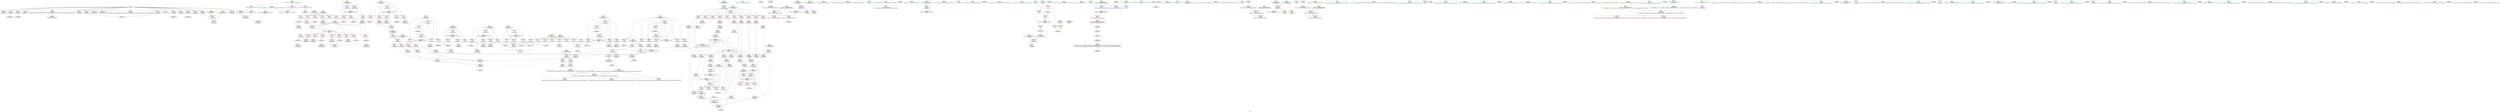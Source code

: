 digraph "SVFG" {
	label="SVFG";

	Node0x564afadd0f40 [shape=record,color=grey,label="{NodeID: 0\nNullPtr}"];
	Node0x564afadd0f40 -> Node0x564afafc4b50[style=solid];
	Node0x564afadd0f40 -> Node0x564afafc4c50[style=solid];
	Node0x564afadd0f40 -> Node0x564afafc4d20[style=solid];
	Node0x564afadd0f40 -> Node0x564afafc4df0[style=solid];
	Node0x564afadd0f40 -> Node0x564afafc4ec0[style=solid];
	Node0x564afadd0f40 -> Node0x564afafc4f90[style=solid];
	Node0x564afadd0f40 -> Node0x564afafc5060[style=solid];
	Node0x564afadd0f40 -> Node0x564afafc5130[style=solid];
	Node0x564afadd0f40 -> Node0x564afafc5200[style=solid];
	Node0x564afadd0f40 -> Node0x564afafc52d0[style=solid];
	Node0x564afadd0f40 -> Node0x564afafc53a0[style=solid];
	Node0x564afadd0f40 -> Node0x564afafc5470[style=solid];
	Node0x564afadd0f40 -> Node0x564afafc5540[style=solid];
	Node0x564afadd0f40 -> Node0x564afafc5610[style=solid];
	Node0x564afadd0f40 -> Node0x564afafc56e0[style=solid];
	Node0x564afadd0f40 -> Node0x564afafc57b0[style=solid];
	Node0x564afadd0f40 -> Node0x564afafca420[style=solid];
	Node0x564afadd0f40 -> Node0x564afafca4f0[style=solid];
	Node0x564afadd0f40 -> Node0x564afafd6210[style=solid];
	Node0x564afaffa610 [shape=record,color=black,label="{NodeID: 526\nMR_16V_3 = PHI(MR_16V_4, MR_16V_2, )\npts\{68 \}\n}"];
	Node0x564afaffa610 -> Node0x564afafc9740[style=dashed];
	Node0x564afaffa610 -> Node0x564afafc9810[style=dashed];
	Node0x564afaffa610 -> Node0x564afafc98e0[style=dashed];
	Node0x564afaffa610 -> Node0x564afafc99b0[style=dashed];
	Node0x564afaffa610 -> Node0x564afafc9a80[style=dashed];
	Node0x564afaffa610 -> Node0x564afafd6f40[style=dashed];
	Node0x564afafd48b0 [shape=record,color=red,label="{NodeID: 277\n320\<--319\n\<--arrayidx55\n_Z12readandsolvei\n}"];
	Node0x564afafd48b0 -> Node0x564afafcd4d0[style=solid];
	Node0x564afafc8560 [shape=record,color=red,label="{NodeID: 194\n291\<--53\n\<--s\n_Z12readandsolvei\n}"];
	Node0x564afafc8560 -> Node0x564afafcb150[style=solid];
	Node0x564afafc5540 [shape=record,color=black,label="{NodeID: 111\n294\<--3\n\<--dummyVal\n_Z12readandsolvei\n}"];
	Node0x564afafad2d0 [shape=record,color=green,label="{NodeID: 28\n35\<--36\n__cxa_atexit\<--__cxa_atexit_field_insensitive\n}"];
	Node0x564afb01ea00 [shape=record,color=black,label="{NodeID: 637\n486 = PHI()\n}"];
	Node0x564afafd5f70 [shape=record,color=red,label="{NodeID: 305\n648\<--636\n\<--__n.addr\n_ZNSt11char_traitsIcE7compareEPKcS2_m\n}"];
	Node0x564afafc9c20 [shape=record,color=red,label="{NodeID: 222\n216\<--69\n\<--buffer14\n_Z12readandsolvei\n}"];
	Node0x564afafcb7d0 [shape=record,color=black,label="{NodeID: 139\n366\<--365\nidxprom79\<--\n_Z12readandsolvei\n}"];
	Node0x564afafc5ec0 [shape=record,color=green,label="{NodeID: 56\n103\<--104\n_ZNSirsERi\<--_ZNSirsERi_field_insensitive\n}"];
	Node0x564afafe4b50 [shape=record,color=grey,label="{NodeID: 499\n642 = cmp(641, 135, )\n}"];
	Node0x564afafd7690 [shape=record,color=blue,label="{NodeID: 333\n89\<--338\nmin\<--\n_Z12readandsolvei\n}"];
	Node0x564afafd7690 -> Node0x564afafd3600[style=dashed];
	Node0x564afafd7690 -> Node0x564afafd36d0[style=dashed];
	Node0x564afafd7690 -> Node0x564afafd37a0[style=dashed];
	Node0x564afafd7690 -> Node0x564afafd3870[style=dashed];
	Node0x564afafd7690 -> Node0x564afafd7900[style=dashed];
	Node0x564afafd7690 -> Node0x564afaff9210[style=dashed];
	Node0x564afafd7690 -> Node0x564afaffdd10[style=dashed];
	Node0x564afafd32c0 [shape=record,color=red,label="{NodeID: 250\n401\<--87\n\<--j61\n_Z12readandsolvei\n}"];
	Node0x564afafd32c0 -> Node0x564afafe43d0[style=solid];
	Node0x564afafccf20 [shape=record,color=purple,label="{NodeID: 167\n166\<--163\narrayidx\<--\n_Z12readandsolvei\n}"];
	Node0x564afafc7940 [shape=record,color=green,label="{NodeID: 84\n553\<--554\n_ZNSt11char_traitsIcE7compareEPKcS2_m\<--_ZNSt11char_traitsIcE7compareEPKcS2_m_field_insensitive\n}"];
	Node0x564afadd0fd0 [shape=record,color=green,label="{NodeID: 1\n7\<--1\n__dso_handle\<--dummyObj\nGlob }"];
	Node0x564afaffab10 [shape=record,color=black,label="{NodeID: 527\nMR_18V_2 = PHI(MR_18V_3, MR_18V_1, )\npts\{70 \}\n}"];
	Node0x564afaffab10 -> Node0x564afafd6990[style=dashed];
	Node0x564afafd4980 [shape=record,color=red,label="{NodeID: 278\n352\<--351\n\<--arrayidx71\n_Z12readandsolvei\n}"];
	Node0x564afafd4980 -> Node0x564afafcd670[style=solid];
	Node0x564afafc8630 [shape=record,color=red,label="{NodeID: 195\n313\<--53\n\<--s\n_Z12readandsolvei\n}"];
	Node0x564afafc8630 -> Node0x564afafe5450[style=solid];
	Node0x564afafc5610 [shape=record,color=black,label="{NodeID: 112\n295\<--3\n\<--dummyVal\n_Z12readandsolvei\n}"];
	Node0x564afafc5610 -> Node0x564afafe16d0[style=solid];
	Node0x564afafc3970 [shape=record,color=green,label="{NodeID: 29\n34\<--40\n_ZNSt8ios_base4InitD1Ev\<--_ZNSt8ios_base4InitD1Ev_field_insensitive\n}"];
	Node0x564afafc3970 -> Node0x564afafca5c0[style=solid];
	Node0x564afb01eb00 [shape=record,color=black,label="{NodeID: 638\n490 = PHI()\n}"];
	Node0x564afafe05f0 [shape=record,color=black,label="{NodeID: 472\n139 = PHI(133, 140, )\n}"];
	Node0x564afafe05f0 -> Node0x564afafccbe0[style=solid];
	Node0x564afafd6040 [shape=record,color=blue,label="{NodeID: 306\n678\<--21\nllvm.global_ctors_0\<--\nGlob }"];
	Node0x564afafc9cf0 [shape=record,color=red,label="{NodeID: 223\n208\<--71\n\<--j\n_Z12readandsolvei\n}"];
	Node0x564afafc9cf0 -> Node0x564afafe49d0[style=solid];
	Node0x564afafcb8a0 [shape=record,color=black,label="{NodeID: 140\n384\<--383\nidxprom89\<--\n_Z12readandsolvei\n}"];
	Node0x564afafc5fc0 [shape=record,color=green,label="{NodeID: 57\n107\<--108\n_ZNSi6ignoreEl\<--_ZNSi6ignoreEl_field_insensitive\n}"];
	Node0x564afafe4cd0 [shape=record,color=grey,label="{NodeID: 500\n452 = cmp(450, 451, )\n}"];
	Node0x564afafd7760 [shape=record,color=blue,label="{NodeID: 334\n91\<--205\nminindex\<--\n_Z12readandsolvei\n}"];
	Node0x564afafd7760 -> Node0x564afaffe210[style=dashed];
	Node0x564afafd3390 [shape=record,color=red,label="{NodeID: 251\n415\<--87\n\<--j61\n_Z12readandsolvei\n}"];
	Node0x564afafd3390 -> Node0x564afafcbcb0[style=solid];
	Node0x564afafccff0 [shape=record,color=purple,label="{NodeID: 168\n203\<--200\narrayidx18\<--\n_Z12readandsolvei\n}"];
	Node0x564afafccff0 -> Node0x564afafd6a60[style=solid];
	Node0x564afafc7a40 [shape=record,color=green,label="{NodeID: 85\n565\<--566\n__clang_call_terminate\<--__clang_call_terminate_field_insensitive\n}"];
	Node0x564afaf9bdf0 [shape=record,color=green,label="{NodeID: 2\n8\<--1\n_ZSt3cin\<--dummyObj\nGlob }"];
	Node0x564afaffb010 [shape=record,color=black,label="{NodeID: 528\nMR_20V_2 = PHI(MR_20V_4, MR_20V_1, )\npts\{72 \}\n}"];
	Node0x564afaffb010 -> Node0x564afafd6b30[style=dashed];
	Node0x564afafd4a50 [shape=record,color=red,label="{NodeID: 279\n356\<--355\n\<--arrayidx73\n_Z12readandsolvei\n}"];
	Node0x564afafd4a50 -> Node0x564afafd03a0[style=solid];
	Node0x564afafc8700 [shape=record,color=red,label="{NodeID: 196\n343\<--53\n\<--s\n_Z12readandsolvei\n}"];
	Node0x564afafc8700 -> Node0x564afafe61d0[style=solid];
	Node0x564afafc56e0 [shape=record,color=black,label="{NodeID: 113\n501\<--3\nlpad.val\<--dummyVal\n_Z12readandsolvei\n}"];
	Node0x564afafc3a00 [shape=record,color=green,label="{NodeID: 30\n47\<--48\n_Z12readandsolvei\<--_Z12readandsolvei_field_insensitive\n}"];
	Node0x564afb01ec00 [shape=record,color=black,label="{NodeID: 639\n492 = PHI()\n}"];
	Node0x564afafe0b90 [shape=record,color=black,label="{NodeID: 473\n124 = PHI(125, 123, )\n}"];
	Node0x564afafd6110 [shape=record,color=blue,label="{NodeID: 307\n679\<--22\nllvm.global_ctors_1\<--_GLOBAL__sub_I_thobel_0_1.cpp\nGlob }"];
	Node0x564afafc9dc0 [shape=record,color=red,label="{NodeID: 224\n213\<--71\n\<--j\n_Z12readandsolvei\n}"];
	Node0x564afafc9dc0 -> Node0x564afafcad40[style=solid];
	Node0x564afafcb970 [shape=record,color=black,label="{NodeID: 141\n392\<--391\nidxprom93\<--\n_Z12readandsolvei\n}"];
	Node0x564afafc60c0 [shape=record,color=green,label="{NodeID: 58\n113\<--114\nllvm.umul.with.overflow.i64\<--llvm.umul.with.overflow.i64_field_insensitive\n}"];
	Node0x564afafe4e50 [shape=record,color=grey,label="{NodeID: 501\n388 = cmp(386, 387, )\n}"];
	Node0x564afafd7830 [shape=record,color=blue,label="{NodeID: 335\n93\<--148\ni65\<--\n_Z12readandsolvei\n}"];
	Node0x564afafd7830 -> Node0x564afafd3940[style=dashed];
	Node0x564afafd7830 -> Node0x564afafd3a10[style=dashed];
	Node0x564afafd7830 -> Node0x564afafd3ae0[style=dashed];
	Node0x564afafd7830 -> Node0x564afafd3bb0[style=dashed];
	Node0x564afafd7830 -> Node0x564afafd79d0[style=dashed];
	Node0x564afafd7830 -> Node0x564afaffe710[style=dashed];
	Node0x564afafd3460 [shape=record,color=red,label="{NodeID: 252\n427\<--87\n\<--j61\n_Z12readandsolvei\n}"];
	Node0x564afafd3460 -> Node0x564afafcbe50[style=solid];
	Node0x564afafcd0c0 [shape=record,color=purple,label="{NodeID: 169\n215\<--212\narrayidx23\<--\n_Z12readandsolvei\n|{<s0>20}}"];
	Node0x564afafcd0c0:s0 -> Node0x564afb01fc90[style=solid,color=red];
	Node0x564afafc7b40 [shape=record,color=green,label="{NodeID: 86\n574\<--575\n__gxx_personality_v0\<--__gxx_personality_v0_field_insensitive\n}"];
	Node0x564afaf9be80 [shape=record,color=green,label="{NodeID: 3\n9\<--1\n.str\<--dummyObj\nGlob }"];
	Node0x564afaffb510 [shape=record,color=black,label="{NodeID: 529\nMR_48V_2 = PHI(MR_48V_5, MR_48V_1, )\npts\{186 \}\n|{|<s2>42}}"];
	Node0x564afaffb510 -> Node0x564afafd4cc0[style=dashed];
	Node0x564afaffb510 -> Node0x564afafd6a60[style=dashed];
	Node0x564afaffb510:s2 -> Node0x564afaff87b0[style=dashed,color=blue];
	Node0x564afafd4b20 [shape=record,color=red,label="{NodeID: 280\n364\<--363\n\<--arrayidx78\n_Z12readandsolvei\n}"];
	Node0x564afafd4b20 -> Node0x564afafcd810[style=solid];
	Node0x564afafc87d0 [shape=record,color=red,label="{NodeID: 197\n379\<--53\n\<--s\n_Z12readandsolvei\n}"];
	Node0x564afafc87d0 -> Node0x564afafe55d0[style=solid];
	Node0x564afafc57b0 [shape=record,color=black,label="{NodeID: 114\n502\<--3\nlpad.val143\<--dummyVal\n_Z12readandsolvei\n}"];
	Node0x564afafc3a90 [shape=record,color=green,label="{NodeID: 31\n51\<--52\ncse.addr\<--cse.addr_field_insensitive\n_Z12readandsolvei\n}"];
	Node0x564afafc3a90 -> Node0x564afafce1d0[style=solid];
	Node0x564afafc3a90 -> Node0x564afafd6310[style=solid];
	Node0x564afb01ed00 [shape=record,color=black,label="{NodeID: 640\n493 = PHI()\n}"];
	Node0x564afafe1130 [shape=record,color=black,label="{NodeID: 474\n184 = PHI(125, 183, )\n}"];
	Node0x564afafd6210 [shape=record,color=blue, style = dotted,label="{NodeID: 308\n680\<--3\nllvm.global_ctors_2\<--dummyVal\nGlob }"];
	Node0x564afafc9e90 [shape=record,color=red,label="{NodeID: 225\n233\<--71\n\<--j\n_Z12readandsolvei\n}"];
	Node0x564afafc9e90 -> Node0x564afafd6c00[style=solid];
	Node0x564afafcba40 [shape=record,color=black,label="{NodeID: 142\n396\<--395\nidxprom95\<--\n_Z12readandsolvei\n}"];
	Node0x564afafc61c0 [shape=record,color=green,label="{NodeID: 59\n119\<--120\nllvm.uadd.with.overflow.i64\<--llvm.uadd.with.overflow.i64_field_insensitive\n}"];
	Node0x564afafe4fd0 [shape=record,color=grey,label="{NodeID: 502\n462 = cmp(454, 461, )\n}"];
	Node0x564afafd7900 [shape=record,color=blue,label="{NodeID: 336\n89\<--368\nmin\<--\n_Z12readandsolvei\n}"];
	Node0x564afafd7900 -> Node0x564afaff9210[style=dashed];
	Node0x564afafd3530 [shape=record,color=red,label="{NodeID: 253\n443\<--87\n\<--j61\n_Z12readandsolvei\n}"];
	Node0x564afafd3530 -> Node0x564afafe3950[style=solid];
	Node0x564afafcd190 [shape=record,color=purple,label="{NodeID: 170\n237\<--234\narrayidx27\<--\n_Z12readandsolvei\n}"];
	Node0x564afafcd190 -> Node0x564afafd6c00[style=solid];
	Node0x564afafc7c40 [shape=record,color=green,label="{NodeID: 87\n598\<--599\nmain\<--main_field_insensitive\n}"];
	Node0x564afaf9bf10 [shape=record,color=green,label="{NodeID: 4\n11\<--1\n.str.1\<--dummyObj\nGlob }"];
	Node0x564afafd4bf0 [shape=record,color=red,label="{NodeID: 281\n368\<--367\n\<--arrayidx80\n_Z12readandsolvei\n}"];
	Node0x564afafd4bf0 -> Node0x564afafd7900[style=solid];
	Node0x564afafc88a0 [shape=record,color=red,label="{NodeID: 198\n451\<--53\n\<--s\n_Z12readandsolvei\n}"];
	Node0x564afafc88a0 -> Node0x564afafe4cd0[style=solid];
	Node0x564afafca420 [shape=record,color=black,label="{NodeID: 115\n562\<--3\n\<--dummyVal\n_ZSteqIcEN9__gnu_cxx11__enable_ifIXsr9__is_charIT_EE7__valueEbE6__typeERKNSt7__cxx1112basic_stringIS2_St11char_traitsIS2_ESaIS2_EEESC_\n}"];
	Node0x564afafc3b20 [shape=record,color=green,label="{NodeID: 32\n53\<--54\ns\<--s_field_insensitive\n_Z12readandsolvei\n}"];
	Node0x564afafc3b20 -> Node0x564afafce2a0[style=solid];
	Node0x564afafc3b20 -> Node0x564afafc83c0[style=solid];
	Node0x564afafc3b20 -> Node0x564afafc8490[style=solid];
	Node0x564afafc3b20 -> Node0x564afafc8560[style=solid];
	Node0x564afafc3b20 -> Node0x564afafc8630[style=solid];
	Node0x564afafc3b20 -> Node0x564afafc8700[style=solid];
	Node0x564afafc3b20 -> Node0x564afafc87d0[style=solid];
	Node0x564afafc3b20 -> Node0x564afafc88a0[style=solid];
	Node0x564afb01edd0 [shape=record,color=black,label="{NodeID: 641\n552 = PHI(626, )\n}"];
	Node0x564afb01edd0 -> Node0x564afafe52d0[style=solid];
	Node0x564afafe16d0 [shape=record,color=black,label="{NodeID: 475\n296 = PHI(125, 295, )\n}"];
	Node0x564afafd6310 [shape=record,color=blue,label="{NodeID: 309\n51\<--50\ncse.addr\<--cse\n_Z12readandsolvei\n}"];
	Node0x564afafd6310 -> Node0x564afafce1d0[style=dashed];
	Node0x564afafc9f60 [shape=record,color=red,label="{NodeID: 226\n248\<--71\n\<--j\n_Z12readandsolvei\n}"];
	Node0x564afafc9f60 -> Node0x564afafe3350[style=solid];
	Node0x564afafcbb10 [shape=record,color=black,label="{NodeID: 143\n403\<--402\nidxprom98\<--add97\n_Z12readandsolvei\n}"];
	Node0x564afafc62c0 [shape=record,color=green,label="{NodeID: 60\n126\<--127\ncall2\<--call2_field_insensitive\n_Z12readandsolvei\n}"];
	Node0x564afafc62c0 -> Node0x564afafca790[style=solid];
	Node0x564afafc62c0 -> Node0x564afafccb10[style=solid];
	Node0x564afafe5150 [shape=record,color=grey,label="{NodeID: 503\n134 = cmp(110, 135, )\n}"];
	Node0x564afafd79d0 [shape=record,color=blue,label="{NodeID: 337\n93\<--373\ni65\<--inc83\n_Z12readandsolvei\n}"];
	Node0x564afafd79d0 -> Node0x564afafd3940[style=dashed];
	Node0x564afafd79d0 -> Node0x564afafd3a10[style=dashed];
	Node0x564afafd79d0 -> Node0x564afafd3ae0[style=dashed];
	Node0x564afafd79d0 -> Node0x564afafd3bb0[style=dashed];
	Node0x564afafd79d0 -> Node0x564afafd79d0[style=dashed];
	Node0x564afafd79d0 -> Node0x564afaffe710[style=dashed];
	Node0x564afafd3600 [shape=record,color=red,label="{NodeID: 254\n346\<--89\n\<--min\n_Z12readandsolvei\n}"];
	Node0x564afafd3600 -> Node0x564afafd03a0[style=solid];
	Node0x564afafcd260 [shape=record,color=purple,label="{NodeID: 171\n255\<--252\narrayidx32\<--\n_Z12readandsolvei\n}"];
	Node0x564afafcd260 -> Node0x564afafd47e0[style=solid];
	Node0x564afafc7d40 [shape=record,color=green,label="{NodeID: 88\n601\<--602\nretval\<--retval_field_insensitive\nmain\n}"];
	Node0x564afafc7d40 -> Node0x564afafd8460[style=solid];
	Node0x564afafa1df0 [shape=record,color=green,label="{NodeID: 5\n13\<--1\n__PRETTY_FUNCTION__._Z12readandsolvei\<--dummyObj\nGlob }"];
	Node0x564afafd4cc0 [shape=record,color=red,label="{NodeID: 282\n386\<--385\n\<--arrayidx90\n_Z12readandsolvei\n}"];
	Node0x564afafd4cc0 -> Node0x564afafe4e50[style=solid];
	Node0x564afafc8970 [shape=record,color=red,label="{NodeID: 199\n178\<--55\n\<--q\n_Z12readandsolvei\n}"];
	Node0x564afafc8970 -> Node0x564afafcaad0[style=solid];
	Node0x564afafca4f0 [shape=record,color=black,label="{NodeID: 116\n563\<--3\n\<--dummyVal\n_ZSteqIcEN9__gnu_cxx11__enable_ifIXsr9__is_charIT_EE7__valueEbE6__typeERKNSt7__cxx1112basic_stringIS2_St11char_traitsIS2_ESaIS2_EEESC_\n|{<s0>40}}"];
	Node0x564afafca4f0:s0 -> Node0x564afb01f6d0[style=solid,color=red];
	Node0x564afafc3bf0 [shape=record,color=green,label="{NodeID: 33\n55\<--56\nq\<--q_field_insensitive\n_Z12readandsolvei\n}"];
	Node0x564afafc3bf0 -> Node0x564afafc8970[style=solid];
	Node0x564afafc3bf0 -> Node0x564afafc8a40[style=solid];
	Node0x564afafc3bf0 -> Node0x564afafc8b10[style=solid];
	Node0x564afafc3bf0 -> Node0x564afafc8be0[style=solid];
	Node0x564afafc3bf0 -> Node0x564afafc8cb0[style=solid];
	Node0x564afafc3bf0 -> Node0x564afafc8d80[style=solid];
	Node0x564afb01ef90 [shape=record,color=black,label="{NodeID: 642\n537 = PHI()\n}"];
	Node0x564afb01ef90 -> Node0x564afafe5a50[style=solid];
	Node0x564afb0028e0 [shape=record,color=yellow,style=double,label="{NodeID: 559\n4V_1 = ENCHI(MR_4V_0)\npts\{54 \}\nFun[_Z12readandsolvei]}"];
	Node0x564afb0028e0 -> Node0x564afafce2a0[style=dashed];
	Node0x564afb0028e0 -> Node0x564afafc83c0[style=dashed];
	Node0x564afb0028e0 -> Node0x564afafc8490[style=dashed];
	Node0x564afb0028e0 -> Node0x564afafc8560[style=dashed];
	Node0x564afb0028e0 -> Node0x564afafc8630[style=dashed];
	Node0x564afb0028e0 -> Node0x564afafc8700[style=dashed];
	Node0x564afb0028e0 -> Node0x564afafc87d0[style=dashed];
	Node0x564afb0028e0 -> Node0x564afafc88a0[style=dashed];
	Node0x564afafe1c70 [shape=record,color=black,label="{NodeID: 476\n280 = PHI(125, 279, )\n}"];
	Node0x564afafd63e0 [shape=record,color=blue,label="{NodeID: 310\n130\<--110\n\<--conv\n_Z12readandsolvei\n|{<s0>42}}"];
	Node0x564afafd63e0:s0 -> Node0x564afaff87b0[style=dashed,color=blue];
	Node0x564afafca030 [shape=record,color=red,label="{NodeID: 227\n499\<--77\nexn\<--exn.slot\n_Z12readandsolvei\n}"];
	Node0x564afafcbbe0 [shape=record,color=black,label="{NodeID: 144\n407\<--406\nidxprom100\<--\n_Z12readandsolvei\n}"];
	Node0x564afafc6390 [shape=record,color=green,label="{NodeID: 61\n128\<--129\n_Znam\<--_Znam_field_insensitive\n}"];
	Node0x564afafe52d0 [shape=record,color=grey,label="{NodeID: 504\n555 = cmp(552, 148, )\n}"];
	Node0x564afafe52d0 -> Node0x564afafe3050[style=solid];
	Node0x564afafd7aa0 [shape=record,color=blue,label="{NodeID: 338\n95\<--148\ni85\<--\n_Z12readandsolvei\n}"];
	Node0x564afafd7aa0 -> Node0x564afafd3c80[style=dashed];
	Node0x564afafd7aa0 -> Node0x564afafd3d50[style=dashed];
	Node0x564afafd7aa0 -> Node0x564afafd3e20[style=dashed];
	Node0x564afafd7aa0 -> Node0x564afafd3ef0[style=dashed];
	Node0x564afafd7aa0 -> Node0x564afafd3fc0[style=dashed];
	Node0x564afafd7aa0 -> Node0x564afafd4090[style=dashed];
	Node0x564afafd7aa0 -> Node0x564afafd4160[style=dashed];
	Node0x564afafd7aa0 -> Node0x564afafd7de0[style=dashed];
	Node0x564afafd7aa0 -> Node0x564afaffec10[style=dashed];
	Node0x564afafd36d0 [shape=record,color=red,label="{NodeID: 255\n410\<--89\n\<--min\n_Z12readandsolvei\n}"];
	Node0x564afafd36d0 -> Node0x564afafd0520[style=solid];
	Node0x564afafcd330 [shape=record,color=purple,label="{NodeID: 172\n303\<--300\narrayidx46\<--\n_Z12readandsolvei\n}"];
	Node0x564afafcd330 -> Node0x564afafd71b0[style=solid];
	Node0x564afafc7e10 [shape=record,color=green,label="{NodeID: 89\n603\<--604\nn\<--n_field_insensitive\nmain\n}"];
	Node0x564afafc7e10 -> Node0x564afafd58f0[style=solid];
	Node0x564afafa1e80 [shape=record,color=green,label="{NodeID: 6\n15\<--1\n_ZSt4cout\<--dummyObj\nGlob }"];
	Node0x564afafd4d90 [shape=record,color=red,label="{NodeID: 283\n394\<--393\n\<--arrayidx94\n_Z12readandsolvei\n}"];
	Node0x564afafd4d90 -> Node0x564afafcda80[style=solid];
	Node0x564afafc8a40 [shape=record,color=red,label="{NodeID: 200\n192\<--55\n\<--q\n_Z12readandsolvei\n}"];
	Node0x564afafc8a40 -> Node0x564afafd06a0[style=solid];
	Node0x564afafca5c0 [shape=record,color=black,label="{NodeID: 117\n33\<--34\n\<--_ZNSt8ios_base4InitD1Ev\nCan only get source location for instruction, argument, global var or function.}"];
	Node0x564afafc3cc0 [shape=record,color=green,label="{NodeID: 34\n57\<--58\ntrash\<--trash_field_insensitive\n_Z12readandsolvei\n}"];
	Node0x564afb01f060 [shape=record,color=black,label="{NodeID: 643\n541 = PHI()\n}"];
	Node0x564afb01f060 -> Node0x564afafe5a50[style=solid];
	Node0x564afb0029c0 [shape=record,color=yellow,style=double,label="{NodeID: 560\n6V_1 = ENCHI(MR_6V_0)\npts\{56 \}\nFun[_Z12readandsolvei]}"];
	Node0x564afb0029c0 -> Node0x564afafc8970[style=dashed];
	Node0x564afb0029c0 -> Node0x564afafc8a40[style=dashed];
	Node0x564afb0029c0 -> Node0x564afafc8b10[style=dashed];
	Node0x564afb0029c0 -> Node0x564afafc8be0[style=dashed];
	Node0x564afb0029c0 -> Node0x564afafc8cb0[style=dashed];
	Node0x564afb0029c0 -> Node0x564afafc8d80[style=dashed];
	Node0x564afafe2210 [shape=record,color=black,label="{NodeID: 477\n559 = PHI(560, 556, )\n}"];
	Node0x564afafe2210 -> Node0x564afafcc190[style=solid];
	Node0x564afafd64b0 [shape=record,color=blue,label="{NodeID: 311\n59\<--133\nengines\<--\n_Z12readandsolvei\n}"];
	Node0x564afafd64b0 -> Node0x564afafc8e50[style=dashed];
	Node0x564afafd64b0 -> Node0x564afafc8f20[style=dashed];
	Node0x564afafca100 [shape=record,color=red,label="{NodeID: 228\n500\<--79\nsel\<--ehselector.slot\n_Z12readandsolvei\n}"];
	Node0x564afafcbcb0 [shape=record,color=black,label="{NodeID: 145\n416\<--415\nidxprom104\<--\n_Z12readandsolvei\n}"];
	Node0x564afafc6490 [shape=record,color=green,label="{NodeID: 62\n142\<--143\n_ZNSt7__cxx1112basic_stringIcSt11char_traitsIcESaIcEEC1Ev\<--_ZNSt7__cxx1112basic_stringIcSt11char_traitsIcESaIcEEC1Ev_field_insensitive\n}"];
	Node0x564afafe5450 [shape=record,color=grey,label="{NodeID: 505\n314 = cmp(312, 313, )\n}"];
	Node0x564afafd7b70 [shape=record,color=blue,label="{NodeID: 339\n397\<--338\narrayidx96\<--\n_Z12readandsolvei\n}"];
	Node0x564afafd7b70 -> Node0x564afafd4f30[style=dashed];
	Node0x564afafd7b70 -> Node0x564afafd7b70[style=dashed];
	Node0x564afafd7b70 -> Node0x564afafd7c40[style=dashed];
	Node0x564afafd7b70 -> Node0x564afafd7d10[style=dashed];
	Node0x564afafd7b70 -> Node0x564afafff110[style=dashed];
	Node0x564afafd37a0 [shape=record,color=red,label="{NodeID: 256\n413\<--89\n\<--min\n_Z12readandsolvei\n}"];
	Node0x564afafd37a0 -> Node0x564afafd7c40[style=solid];
	Node0x564afafcd400 [shape=record,color=purple,label="{NodeID: 173\n319\<--316\narrayidx55\<--\n_Z12readandsolvei\n}"];
	Node0x564afafcd400 -> Node0x564afafd48b0[style=solid];
	Node0x564afafc7ee0 [shape=record,color=green,label="{NodeID: 90\n605\<--606\ni\<--i_field_insensitive\nmain\n}"];
	Node0x564afafc7ee0 -> Node0x564afafd59c0[style=solid];
	Node0x564afafc7ee0 -> Node0x564afafd5a90[style=solid];
	Node0x564afafc7ee0 -> Node0x564afafd5b60[style=solid];
	Node0x564afafc7ee0 -> Node0x564afafd8530[style=solid];
	Node0x564afafc7ee0 -> Node0x564afafd8600[style=solid];
	Node0x564afafa1f10 [shape=record,color=green,label="{NodeID: 7\n16\<--1\n.str.2\<--dummyObj\nGlob }"];
	Node0x564afaffc910 [shape=record,color=black,label="{NodeID: 533\nMR_10V_3 = PHI(MR_10V_4, MR_10V_2, )\npts\{62 \}\n}"];
	Node0x564afaffc910 -> Node0x564afafc8ff0[style=dashed];
	Node0x564afaffc910 -> Node0x564afafc90c0[style=dashed];
	Node0x564afaffc910 -> Node0x564afafc9190[style=dashed];
	Node0x564afaffc910 -> Node0x564afafd6720[style=dashed];
	Node0x564afafd4e60 [shape=record,color=red,label="{NodeID: 284\n405\<--404\n\<--arrayidx99\n_Z12readandsolvei\n}"];
	Node0x564afafd4e60 -> Node0x564afafcdc20[style=solid];
	Node0x564afafc8b10 [shape=record,color=red,label="{NodeID: 201\n274\<--55\n\<--q\n_Z12readandsolvei\n}"];
	Node0x564afafc8b10 -> Node0x564afafe3f50[style=solid];
	Node0x564afafca6c0 [shape=record,color=black,label="{NodeID: 118\n110\<--109\nconv\<--\n_Z12readandsolvei\n}"];
	Node0x564afafca6c0 -> Node0x564afafd63e0[style=solid];
	Node0x564afafca6c0 -> Node0x564afafe5150[style=solid];
	Node0x564afafc3d90 [shape=record,color=green,label="{NodeID: 35\n59\<--60\nengines\<--engines_field_insensitive\n_Z12readandsolvei\n}"];
	Node0x564afafc3d90 -> Node0x564afafc8e50[style=solid];
	Node0x564afafc3d90 -> Node0x564afafc8f20[style=solid];
	Node0x564afafc3d90 -> Node0x564afafd64b0[style=solid];
	Node0x564afb01f130 [shape=record,color=black,label="{NodeID: 644\n545 = PHI()\n|{<s0>39}}"];
	Node0x564afb01f130:s0 -> Node0x564afb01f8d0[style=solid,color=red];
	Node0x564afafe27b0 [shape=record,color=black,label="{NodeID: 478\n474 = PHI(464, 472, )\n}"];
	Node0x564afafe27b0 -> Node0x564afafd8120[style=solid];
	Node0x564afafd6580 [shape=record,color=blue,label="{NodeID: 312\n61\<--148\ni\<--\n_Z12readandsolvei\n}"];
	Node0x564afafd6580 -> Node0x564afaffc910[style=dashed];
	Node0x564afafca1d0 [shape=record,color=red,label="{NodeID: 229\n300\<--81\n\<--solve\n_Z12readandsolvei\n}"];
	Node0x564afafca1d0 -> Node0x564afafcd330[style=solid];
	Node0x564afafcbd80 [shape=record,color=black,label="{NodeID: 146\n420\<--419\nidxprom106\<--\n_Z12readandsolvei\n}"];
	Node0x564afafc6590 [shape=record,color=green,label="{NodeID: 63\n154\<--155\ncall3\<--call3_field_insensitive\n_Z12readandsolvei\n}"];
	Node0x564afafc6590 -> Node0x564afafd6650[style=solid];
	Node0x564afafe55d0 [shape=record,color=grey,label="{NodeID: 506\n380 = cmp(378, 379, )\n}"];
	Node0x564afafd7c40 [shape=record,color=blue,label="{NodeID: 340\n421\<--413\narrayidx107\<--\n_Z12readandsolvei\n}"];
	Node0x564afafd7c40 -> Node0x564afafd4f30[style=dashed];
	Node0x564afafd7c40 -> Node0x564afafd7b70[style=dashed];
	Node0x564afafd7c40 -> Node0x564afafd7c40[style=dashed];
	Node0x564afafd7c40 -> Node0x564afafd7d10[style=dashed];
	Node0x564afafd7c40 -> Node0x564afafff110[style=dashed];
	Node0x564afafd3870 [shape=record,color=red,label="{NodeID: 257\n424\<--89\n\<--min\n_Z12readandsolvei\n}"];
	Node0x564afafd3870 -> Node0x564afafe4850[style=solid];
	Node0x564afafcd4d0 [shape=record,color=purple,label="{NodeID: 174\n323\<--320\narrayidx57\<--\n_Z12readandsolvei\n}"];
	Node0x564afafcd4d0 -> Node0x564afafd7420[style=solid];
	Node0x564afafc7fb0 [shape=record,color=green,label="{NodeID: 91\n630\<--631\nretval\<--retval_field_insensitive\n_ZNSt11char_traitsIcE7compareEPKcS2_m\n}"];
	Node0x564afafc7fb0 -> Node0x564afafd5c30[style=solid];
	Node0x564afafc7fb0 -> Node0x564afafd8940[style=solid];
	Node0x564afafc7fb0 -> Node0x564afafd8a10[style=solid];
	Node0x564afafa1fa0 [shape=record,color=green,label="{NodeID: 8\n18\<--1\n.str.3\<--dummyObj\nGlob }"];
	Node0x564afaffce10 [shape=record,color=black,label="{NodeID: 534\nMR_12V_2 = PHI(MR_12V_3, MR_12V_1, )\npts\{64 \}\n}"];
	Node0x564afaffce10 -> Node0x564afafd6650[style=dashed];
	Node0x564afafd4f30 [shape=record,color=red,label="{NodeID: 285\n409\<--408\n\<--arrayidx101\n_Z12readandsolvei\n}"];
	Node0x564afafd4f30 -> Node0x564afafd0520[style=solid];
	Node0x564afafc8be0 [shape=record,color=red,label="{NodeID: 202\n288\<--55\n\<--q\n_Z12readandsolvei\n}"];
	Node0x564afafc8be0 -> Node0x564afafe5bd0[style=solid];
	Node0x564afafca790 [shape=record,color=black,label="{NodeID: 119\n130\<--126\n\<--call2\n_Z12readandsolvei\n}"];
	Node0x564afafca790 -> Node0x564afafd63e0[style=solid];
	Node0x564afafc3e60 [shape=record,color=green,label="{NodeID: 36\n61\<--62\ni\<--i_field_insensitive\n_Z12readandsolvei\n}"];
	Node0x564afafc3e60 -> Node0x564afafc8ff0[style=solid];
	Node0x564afafc3e60 -> Node0x564afafc90c0[style=solid];
	Node0x564afafc3e60 -> Node0x564afafc9190[style=solid];
	Node0x564afafc3e60 -> Node0x564afafd6580[style=solid];
	Node0x564afafc3e60 -> Node0x564afafd6720[style=solid];
	Node0x564afb01f200 [shape=record,color=black,label="{NodeID: 645\n549 = PHI()\n|{<s0>39}}"];
	Node0x564afb01f200:s0 -> Node0x564afb01fa10[style=solid,color=red];
	Node0x564afafe2d50 [shape=record,color=grey,label="{NodeID: 479\n478 = Binary(477, 173, )\n}"];
	Node0x564afafe2d50 -> Node0x564afafd81f0[style=solid];
	Node0x564afafd6650 [shape=record,color=blue,label="{NodeID: 313\n63\<--154\nbuffer\<--call3\n_Z12readandsolvei\n}"];
	Node0x564afafd6650 -> Node0x564afafc9260[style=dashed];
	Node0x564afafd6650 -> Node0x564afafc9330[style=dashed];
	Node0x564afafd6650 -> Node0x564afaffce10[style=dashed];
	Node0x564afafca2a0 [shape=record,color=red,label="{NodeID: 230\n316\<--81\n\<--solve\n_Z12readandsolvei\n}"];
	Node0x564afafca2a0 -> Node0x564afafcd400[style=solid];
	Node0x564afafcbe50 [shape=record,color=black,label="{NodeID: 147\n428\<--427\nidxprom110\<--\n_Z12readandsolvei\n}"];
	Node0x564afafc6660 [shape=record,color=green,label="{NodeID: 64\n160\<--161\n_ZNSi7getlineEPcl\<--_ZNSi7getlineEPcl_field_insensitive\n}"];
	Node0x564afafe5750 [shape=record,color=grey,label="{NodeID: 507\n257 = cmp(256, 148, )\n}"];
	Node0x564afafd7d10 [shape=record,color=blue,label="{NodeID: 341\n433\<--425\narrayidx113\<--add109\n_Z12readandsolvei\n}"];
	Node0x564afafd7d10 -> Node0x564afafd4f30[style=dashed];
	Node0x564afafd7d10 -> Node0x564afafd7b70[style=dashed];
	Node0x564afafd7d10 -> Node0x564afafd7c40[style=dashed];
	Node0x564afafd7d10 -> Node0x564afafd7d10[style=dashed];
	Node0x564afafd7d10 -> Node0x564afafff110[style=dashed];
	Node0x564afafd3940 [shape=record,color=red,label="{NodeID: 258\n342\<--93\n\<--i65\n_Z12readandsolvei\n}"];
	Node0x564afafd3940 -> Node0x564afafe61d0[style=solid];
	Node0x564afafcd5a0 [shape=record,color=purple,label="{NodeID: 175\n351\<--347\narrayidx71\<--\n_Z12readandsolvei\n}"];
	Node0x564afafcd5a0 -> Node0x564afafd4980[style=solid];
	Node0x564afafc8080 [shape=record,color=green,label="{NodeID: 92\n632\<--633\n__s1.addr\<--__s1.addr_field_insensitive\n_ZNSt11char_traitsIcE7compareEPKcS2_m\n}"];
	Node0x564afafc8080 -> Node0x564afafd5d00[style=solid];
	Node0x564afafc8080 -> Node0x564afafd86d0[style=solid];
	Node0x564afafa2030 [shape=record,color=green,label="{NodeID: 9\n21\<--1\n\<--dummyObj\nCan only get source location for instruction, argument, global var or function.}"];
	Node0x564afafd5000 [shape=record,color=red,label="{NodeID: 286\n418\<--417\n\<--arrayidx105\n_Z12readandsolvei\n}"];
	Node0x564afafd5000 -> Node0x564afafcddc0[style=solid];
	Node0x564afafc8cb0 [shape=record,color=red,label="{NodeID: 203\n317\<--55\n\<--q\n_Z12readandsolvei\n}"];
	Node0x564afafc8cb0 -> Node0x564afafcb3c0[style=solid];
	Node0x564afafca860 [shape=record,color=black,label="{NodeID: 120\n133\<--132\n\<--\n_Z12readandsolvei\n}"];
	Node0x564afafca860 -> Node0x564afafcce50[style=solid];
	Node0x564afafca860 -> Node0x564afafd64b0[style=solid];
	Node0x564afafca860 -> Node0x564afafe05f0[style=solid];
	Node0x564afafc3f30 [shape=record,color=green,label="{NodeID: 37\n63\<--64\nbuffer\<--buffer_field_insensitive\n_Z12readandsolvei\n}"];
	Node0x564afafc3f30 -> Node0x564afafc9260[style=solid];
	Node0x564afafc3f30 -> Node0x564afafc9330[style=solid];
	Node0x564afafc3f30 -> Node0x564afafd6650[style=solid];
	Node0x564afb01f300 [shape=record,color=black,label="{NodeID: 646\n551 = PHI()\n|{<s0>39}}"];
	Node0x564afb01f300:s0 -> Node0x564afb01fb50[style=solid,color=red];
	Node0x564afafe2ed0 [shape=record,color=grey,label="{NodeID: 480\n620 = Binary(619, 173, )\n}"];
	Node0x564afafe2ed0 -> Node0x564afafd8600[style=solid];
	Node0x564afafd6720 [shape=record,color=blue,label="{NodeID: 314\n61\<--172\ni\<--inc\n_Z12readandsolvei\n}"];
	Node0x564afafd6720 -> Node0x564afaffc910[style=dashed];
	Node0x564afafd2390 [shape=record,color=red,label="{NodeID: 231\n347\<--81\n\<--solve\n_Z12readandsolvei\n}"];
	Node0x564afafd2390 -> Node0x564afafcd5a0[style=solid];
	Node0x564afafcbf20 [shape=record,color=black,label="{NodeID: 148\n432\<--431\nidxprom112\<--\n_Z12readandsolvei\n}"];
	Node0x564afafc6760 [shape=record,color=green,label="{NodeID: 65\n168\<--169\n_ZNSt7__cxx1112basic_stringIcSt11char_traitsIcESaIcEEaSEPKc\<--_ZNSt7__cxx1112basic_stringIcSt11char_traitsIcESaIcEEaSEPKc_field_insensitive\n}"];
	Node0x564afafe58d0 [shape=record,color=grey,label="{NodeID: 508\n613 = cmp(611, 612, )\n}"];
	Node0x564afafd7de0 [shape=record,color=blue,label="{NodeID: 342\n95\<--439\ni85\<--inc117\n_Z12readandsolvei\n}"];
	Node0x564afafd7de0 -> Node0x564afafd3c80[style=dashed];
	Node0x564afafd7de0 -> Node0x564afafd3d50[style=dashed];
	Node0x564afafd7de0 -> Node0x564afafd3e20[style=dashed];
	Node0x564afafd7de0 -> Node0x564afafd3ef0[style=dashed];
	Node0x564afafd7de0 -> Node0x564afafd3fc0[style=dashed];
	Node0x564afafd7de0 -> Node0x564afafd4090[style=dashed];
	Node0x564afafd7de0 -> Node0x564afafd4160[style=dashed];
	Node0x564afafd7de0 -> Node0x564afafd7de0[style=dashed];
	Node0x564afafd7de0 -> Node0x564afaffec10[style=dashed];
	Node0x564afafd3a10 [shape=record,color=red,label="{NodeID: 259\n353\<--93\n\<--i65\n_Z12readandsolvei\n}"];
	Node0x564afafd3a10 -> Node0x564afafcb630[style=solid];
	Node0x564afafcd670 [shape=record,color=purple,label="{NodeID: 176\n355\<--352\narrayidx73\<--\n_Z12readandsolvei\n}"];
	Node0x564afafcd670 -> Node0x564afafd4a50[style=solid];
	Node0x564afafc8150 [shape=record,color=green,label="{NodeID: 93\n634\<--635\n__s2.addr\<--__s2.addr_field_insensitive\n_ZNSt11char_traitsIcE7compareEPKcS2_m\n}"];
	Node0x564afafc8150 -> Node0x564afafd5dd0[style=solid];
	Node0x564afafc8150 -> Node0x564afafd87a0[style=solid];
	Node0x564afafa20c0 [shape=record,color=green,label="{NodeID: 10\n106\<--1\n\<--dummyObj\nCan only get source location for instruction, argument, global var or function.}"];
	Node0x564afaffd810 [shape=record,color=black,label="{NodeID: 536\nMR_32V_3 = PHI(MR_32V_4, MR_32V_2, )\npts\{88 \}\n}"];
	Node0x564afaffd810 -> Node0x564afafd2eb0[style=dashed];
	Node0x564afaffd810 -> Node0x564afafd2f80[style=dashed];
	Node0x564afaffd810 -> Node0x564afafd3050[style=dashed];
	Node0x564afaffd810 -> Node0x564afafd3120[style=dashed];
	Node0x564afaffd810 -> Node0x564afafd31f0[style=dashed];
	Node0x564afaffd810 -> Node0x564afafd32c0[style=dashed];
	Node0x564afaffd810 -> Node0x564afafd3390[style=dashed];
	Node0x564afaffd810 -> Node0x564afafd3460[style=dashed];
	Node0x564afaffd810 -> Node0x564afafd3530[style=dashed];
	Node0x564afaffd810 -> Node0x564afafd7eb0[style=dashed];
	Node0x564afafd50d0 [shape=record,color=red,label="{NodeID: 287\n430\<--429\n\<--arrayidx111\n_Z12readandsolvei\n}"];
	Node0x564afafd50d0 -> Node0x564afafcdf60[style=solid];
	Node0x564afafc8d80 [shape=record,color=red,label="{NodeID: 204\n330\<--55\n\<--q\n_Z12readandsolvei\n}"];
	Node0x564afafc8d80 -> Node0x564afafe31d0[style=solid];
	Node0x564afafca930 [shape=record,color=black,label="{NodeID: 121\n600\<--148\nmain_ret\<--\nmain\n}"];
	Node0x564afafc4000 [shape=record,color=green,label="{NodeID: 38\n65\<--66\nindices\<--indices_field_insensitive\n_Z12readandsolvei\n}"];
	Node0x564afafc4000 -> Node0x564afafc9400[style=solid];
	Node0x564afafc4000 -> Node0x564afafc94d0[style=solid];
	Node0x564afafc4000 -> Node0x564afafc95a0[style=solid];
	Node0x564afafc4000 -> Node0x564afafc9670[style=solid];
	Node0x564afafc4000 -> Node0x564afafd67f0[style=solid];
	Node0x564afb01f400 [shape=record,color=black,label="{NodeID: 647\n608 = PHI()\n}"];
	Node0x564afafe3050 [shape=record,color=grey,label="{NodeID: 481\n556 = Binary(555, 557, )\n}"];
	Node0x564afafe3050 -> Node0x564afafe2210[style=solid];
	Node0x564afafd67f0 [shape=record,color=blue,label="{NodeID: 315\n65\<--187\nindices\<--\n_Z12readandsolvei\n}"];
	Node0x564afafd67f0 -> Node0x564afafc9400[style=dashed];
	Node0x564afafd67f0 -> Node0x564afafc94d0[style=dashed];
	Node0x564afafd67f0 -> Node0x564afafc95a0[style=dashed];
	Node0x564afafd67f0 -> Node0x564afafc9670[style=dashed];
	Node0x564afafd2420 [shape=record,color=red,label="{NodeID: 232\n359\<--81\n\<--solve\n_Z12readandsolvei\n}"];
	Node0x564afafd2420 -> Node0x564afafcd740[style=solid];
	Node0x564afafcbff0 [shape=record,color=black,label="{NodeID: 149\n459\<--458\nidxprom126\<--\n_Z12readandsolvei\n}"];
	Node0x564afafc6860 [shape=record,color=green,label="{NodeID: 66\n185\<--186\ncall9\<--call9_field_insensitive\n_Z12readandsolvei\n}"];
	Node0x564afafc6860 -> Node0x564afafcaba0[style=solid];
	Node0x564afafe5a50 [shape=record,color=grey,label="{NodeID: 509\n542 = cmp(537, 541, )\n}"];
	Node0x564afafd7eb0 [shape=record,color=blue,label="{NodeID: 343\n87\<--444\nj61\<--dec\n_Z12readandsolvei\n}"];
	Node0x564afafd7eb0 -> Node0x564afaffd810[style=dashed];
	Node0x564afafd3ae0 [shape=record,color=red,label="{NodeID: 260\n365\<--93\n\<--i65\n_Z12readandsolvei\n}"];
	Node0x564afafd3ae0 -> Node0x564afafcb7d0[style=solid];
	Node0x564afafcd740 [shape=record,color=purple,label="{NodeID: 177\n363\<--359\narrayidx78\<--\n_Z12readandsolvei\n}"];
	Node0x564afafcd740 -> Node0x564afafd4b20[style=solid];
	Node0x564afafc8220 [shape=record,color=green,label="{NodeID: 94\n636\<--637\n__n.addr\<--__n.addr_field_insensitive\n_ZNSt11char_traitsIcE7compareEPKcS2_m\n}"];
	Node0x564afafc8220 -> Node0x564afafd5ea0[style=solid];
	Node0x564afafc8220 -> Node0x564afafd5f70[style=solid];
	Node0x564afafc8220 -> Node0x564afafd8870[style=solid];
	Node0x564afafa21c0 [shape=record,color=green,label="{NodeID: 11\n112\<--1\n\<--dummyObj\nCan only get source location for instruction, argument, global var or function.}"];
	Node0x564afaffdd10 [shape=record,color=black,label="{NodeID: 537\nMR_34V_2 = PHI(MR_34V_4, MR_34V_1, )\npts\{90 \}\n}"];
	Node0x564afaffdd10 -> Node0x564afafd7690[style=dashed];
	Node0x564afafd51a0 [shape=record,color=red,label="{NodeID: 288\n457\<--456\n\<--arrayidx125\n_Z12readandsolvei\n}"];
	Node0x564afafd51a0 -> Node0x564afafce030[style=solid];
	Node0x564afafc8e50 [shape=record,color=red,label="{NodeID: 205\n163\<--59\n\<--engines\n_Z12readandsolvei\n}"];
	Node0x564afafc8e50 -> Node0x564afafccf20[style=solid];
	Node0x564afafcaa00 [shape=record,color=black,label="{NodeID: 122\n165\<--164\nidxprom\<--\n_Z12readandsolvei\n}"];
	Node0x564afafc40d0 [shape=record,color=green,label="{NodeID: 39\n67\<--68\ni10\<--i10_field_insensitive\n_Z12readandsolvei\n}"];
	Node0x564afafc40d0 -> Node0x564afafc9740[style=solid];
	Node0x564afafc40d0 -> Node0x564afafc9810[style=solid];
	Node0x564afafc40d0 -> Node0x564afafc98e0[style=solid];
	Node0x564afafc40d0 -> Node0x564afafc99b0[style=solid];
	Node0x564afafc40d0 -> Node0x564afafc9a80[style=solid];
	Node0x564afafc40d0 -> Node0x564afafd68c0[style=solid];
	Node0x564afafc40d0 -> Node0x564afafd6f40[style=solid];
	Node0x564afb01f4d0 [shape=record,color=black,label="{NodeID: 648\n649 = PHI()\n}"];
	Node0x564afb01f4d0 -> Node0x564afafd8a10[style=solid];
	Node0x564afafe31d0 [shape=record,color=grey,label="{NodeID: 482\n331 = Binary(330, 173, )\n}"];
	Node0x564afafe31d0 -> Node0x564afafd75c0[style=solid];
	Node0x564afafd68c0 [shape=record,color=blue,label="{NodeID: 316\n67\<--148\ni10\<--\n_Z12readandsolvei\n}"];
	Node0x564afafd68c0 -> Node0x564afaffa610[style=dashed];
	Node0x564afafd24f0 [shape=record,color=red,label="{NodeID: 233\n390\<--81\n\<--solve\n_Z12readandsolvei\n}"];
	Node0x564afafd24f0 -> Node0x564afafcd9b0[style=solid];
	Node0x564afafcc0c0 [shape=record,color=black,label="{NodeID: 150\n470\<--469\nidxprom132\<--\n_Z12readandsolvei\n}"];
	Node0x564afafc6930 [shape=record,color=green,label="{NodeID: 67\n195\<--196\ncall15\<--call15_field_insensitive\n_Z12readandsolvei\n}"];
	Node0x564afafc6930 -> Node0x564afafd6990[style=solid];
	Node0x564afafe5bd0 [shape=record,color=grey,label="{NodeID: 510\n289 = cmp(287, 288, )\n}"];
	Node0x564afafd7f80 [shape=record,color=blue,label="{NodeID: 344\n97\<--338\nans\<--\n_Z12readandsolvei\n}"];
	Node0x564afafd7f80 -> Node0x564afaff9c10[style=dashed];
	Node0x564afafd3bb0 [shape=record,color=red,label="{NodeID: 261\n372\<--93\n\<--i65\n_Z12readandsolvei\n}"];
	Node0x564afafd3bb0 -> Node0x564afafe37d0[style=solid];
	Node0x564afafcd810 [shape=record,color=purple,label="{NodeID: 178\n367\<--364\narrayidx80\<--\n_Z12readandsolvei\n}"];
	Node0x564afafcd810 -> Node0x564afafd4bf0[style=solid];
	Node0x564afafc82f0 [shape=record,color=green,label="{NodeID: 95\n650\<--651\nmemcmp\<--memcmp_field_insensitive\n}"];
	Node0x564afafa22c0 [shape=record,color=green,label="{NodeID: 12\n118\<--1\n\<--dummyObj\nCan only get source location for instruction, argument, global var or function.}"];
	Node0x564afaffe210 [shape=record,color=black,label="{NodeID: 538\nMR_36V_2 = PHI(MR_36V_3, MR_36V_1, )\npts\{92 \}\n}"];
	Node0x564afaffe210 -> Node0x564afafd7760[style=dashed];
	Node0x564afafd5270 [shape=record,color=red,label="{NodeID: 289\n461\<--460\n\<--arrayidx127\n_Z12readandsolvei\n}"];
	Node0x564afafd5270 -> Node0x564afafe4fd0[style=solid];
	Node0x564afafc8f20 [shape=record,color=red,label="{NodeID: 206\n212\<--59\n\<--engines\n_Z12readandsolvei\n}"];
	Node0x564afafc8f20 -> Node0x564afafcd0c0[style=solid];
	Node0x564afafcaad0 [shape=record,color=black,label="{NodeID: 123\n179\<--178\nconv8\<--\n_Z12readandsolvei\n}"];
	Node0x564afafc41a0 [shape=record,color=green,label="{NodeID: 40\n69\<--70\nbuffer14\<--buffer14_field_insensitive\n_Z12readandsolvei\n}"];
	Node0x564afafc41a0 -> Node0x564afafc9b50[style=solid];
	Node0x564afafc41a0 -> Node0x564afafc9c20[style=solid];
	Node0x564afafc41a0 -> Node0x564afafd6990[style=solid];
	Node0x564afb01f600 [shape=record,color=black,label="{NodeID: 649\n660 = PHI()\n}"];
	Node0x564afafe3350 [shape=record,color=grey,label="{NodeID: 483\n249 = Binary(248, 173, )\n}"];
	Node0x564afafe3350 -> Node0x564afafd6e70[style=solid];
	Node0x564afafd6990 [shape=record,color=blue,label="{NodeID: 317\n69\<--195\nbuffer14\<--call15\n_Z12readandsolvei\n}"];
	Node0x564afafd6990 -> Node0x564afafc9b50[style=dashed];
	Node0x564afafd6990 -> Node0x564afafc9c20[style=dashed];
	Node0x564afafd6990 -> Node0x564afaffab10[style=dashed];
	Node0x564afafd25c0 [shape=record,color=red,label="{NodeID: 234\n400\<--81\n\<--solve\n_Z12readandsolvei\n}"];
	Node0x564afafd25c0 -> Node0x564afafcdb50[style=solid];
	Node0x564afafcc190 [shape=record,color=black,label="{NodeID: 151\n527\<--559\n_ZSteqIcEN9__gnu_cxx11__enable_ifIXsr9__is_charIT_EE7__valueEbE6__typeERKNSt7__cxx1112basic_stringIS2_St11char_traitsIS2_ESaIS2_EEESC__ret\<--\n_ZSteqIcEN9__gnu_cxx11__enable_ifIXsr9__is_charIT_EE7__valueEbE6__typeERKNSt7__cxx1112basic_stringIS2_St11char_traitsIS2_ESaIS2_EEESC_\n|{<s0>20}}"];
	Node0x564afafcc190:s0 -> Node0x564afb01e6a0[style=solid,color=blue];
	Node0x564afafc6a00 [shape=record,color=green,label="{NodeID: 68\n218\<--219\n_ZNSaIcEC1Ev\<--_ZNSaIcEC1Ev_field_insensitive\n}"];
	Node0x564afafe5d50 [shape=record,color=grey,label="{NodeID: 511\n152 = cmp(150, 151, )\n}"];
	Node0x564afafd8050 [shape=record,color=blue,label="{NodeID: 345\n99\<--148\ni121\<--\n_Z12readandsolvei\n}"];
	Node0x564afafd8050 -> Node0x564afaffa110[style=dashed];
	Node0x564afafd3c80 [shape=record,color=red,label="{NodeID: 262\n378\<--95\n\<--i85\n_Z12readandsolvei\n}"];
	Node0x564afafd3c80 -> Node0x564afafe55d0[style=solid];
	Node0x564afafcd8e0 [shape=record,color=purple,label="{NodeID: 179\n385\<--382\narrayidx90\<--\n_Z12readandsolvei\n}"];
	Node0x564afafcd8e0 -> Node0x564afafd4cc0[style=solid];
	Node0x564afafc4850 [shape=record,color=green,label="{NodeID: 96\n661\<--662\n__cxa_begin_catch\<--__cxa_begin_catch_field_insensitive\n}"];
	Node0x564afafa23c0 [shape=record,color=green,label="{NodeID: 13\n125\<--1\n\<--dummyObj\nCan only get source location for instruction, argument, global var or function.}"];
	Node0x564afb01add0 [shape=record,color=black,label="{NodeID: 622\n102 = PHI()\n}"];
	Node0x564afaffe710 [shape=record,color=black,label="{NodeID: 539\nMR_38V_2 = PHI(MR_38V_4, MR_38V_1, )\npts\{94 \}\n}"];
	Node0x564afaffe710 -> Node0x564afafd7830[style=dashed];
	Node0x564afafd5340 [shape=record,color=red,label="{NodeID: 290\n468\<--467\n\<--arrayidx131\n_Z12readandsolvei\n}"];
	Node0x564afafd5340 -> Node0x564afafce100[style=solid];
	Node0x564afafc8ff0 [shape=record,color=red,label="{NodeID: 207\n150\<--61\n\<--i\n_Z12readandsolvei\n}"];
	Node0x564afafc8ff0 -> Node0x564afafe5d50[style=solid];
	Node0x564afafcaba0 [shape=record,color=black,label="{NodeID: 124\n187\<--185\n\<--call9\n_Z12readandsolvei\n}"];
	Node0x564afafcaba0 -> Node0x564afafd67f0[style=solid];
	Node0x564afafc4270 [shape=record,color=green,label="{NodeID: 41\n71\<--72\nj\<--j_field_insensitive\n_Z12readandsolvei\n}"];
	Node0x564afafc4270 -> Node0x564afafc9cf0[style=solid];
	Node0x564afafc4270 -> Node0x564afafc9dc0[style=solid];
	Node0x564afafc4270 -> Node0x564afafc9e90[style=solid];
	Node0x564afafc4270 -> Node0x564afafc9f60[style=solid];
	Node0x564afafc4270 -> Node0x564afafd6b30[style=solid];
	Node0x564afafc4270 -> Node0x564afafd6e70[style=solid];
	Node0x564afb01f6d0 [shape=record,color=black,label="{NodeID: 650\n659 = PHI(563, )\n0th arg __clang_call_terminate }"];
	Node0x564afafe34d0 [shape=record,color=grey,label="{NodeID: 484\n439 = Binary(438, 173, )\n}"];
	Node0x564afafe34d0 -> Node0x564afafd7de0[style=solid];
	Node0x564afafd6a60 [shape=record,color=blue,label="{NodeID: 318\n203\<--205\narrayidx18\<--\n_Z12readandsolvei\n}"];
	Node0x564afafd6a60 -> Node0x564afafd47e0[style=dashed];
	Node0x564afafd6a60 -> Node0x564afafd6c00[style=dashed];
	Node0x564afafd6a60 -> Node0x564afaffb510[style=dashed];
	Node0x564afafd2690 [shape=record,color=red,label="{NodeID: 235\n414\<--81\n\<--solve\n_Z12readandsolvei\n}"];
	Node0x564afafd2690 -> Node0x564afafcdcf0[style=solid];
	Node0x564afafcc260 [shape=record,color=black,label="{NodeID: 152\n626\<--654\n_ZNSt11char_traitsIcE7compareEPKcS2_m_ret\<--\n_ZNSt11char_traitsIcE7compareEPKcS2_m\n|{<s0>39}}"];
	Node0x564afafcc260:s0 -> Node0x564afb01edd0[style=solid,color=blue];
	Node0x564afafc6b00 [shape=record,color=green,label="{NodeID: 69\n221\<--222\n_ZNSt7__cxx1112basic_stringIcSt11char_traitsIcESaIcEEC1EPKcRKS3_\<--_ZNSt7__cxx1112basic_stringIcSt11char_traitsIcESaIcEEC1EPKcRKS3__field_insensitive\n}"];
	Node0x564afafe5ed0 [shape=record,color=grey,label="{NodeID: 512\n144 = cmp(140, 137, )\n}"];
	Node0x564afafd8120 [shape=record,color=blue,label="{NodeID: 346\n97\<--474\nans\<--cond\n_Z12readandsolvei\n}"];
	Node0x564afafd8120 -> Node0x564afaff9c10[style=dashed];
	Node0x564afafd3d50 [shape=record,color=red,label="{NodeID: 263\n387\<--95\n\<--i85\n_Z12readandsolvei\n}"];
	Node0x564afafd3d50 -> Node0x564afafe4e50[style=solid];
	Node0x564afafcd9b0 [shape=record,color=purple,label="{NodeID: 180\n393\<--390\narrayidx94\<--\n_Z12readandsolvei\n}"];
	Node0x564afafcd9b0 -> Node0x564afafd4d90[style=solid];
	Node0x564afafc4950 [shape=record,color=green,label="{NodeID: 97\n664\<--665\n_ZSt9terminatev\<--_ZSt9terminatev_field_insensitive\n}"];
	Node0x564afafa24c0 [shape=record,color=green,label="{NodeID: 14\n135\<--1\n\<--dummyObj\nCan only get source location for instruction, argument, global var or function.}"];
	Node0x564afb01aea0 [shape=record,color=black,label="{NodeID: 623\n105 = PHI()\n}"];
	Node0x564afaffec10 [shape=record,color=black,label="{NodeID: 540\nMR_40V_2 = PHI(MR_40V_4, MR_40V_1, )\npts\{96 \}\n}"];
	Node0x564afaffec10 -> Node0x564afafd7aa0[style=dashed];
	Node0x564afafd5410 [shape=record,color=red,label="{NodeID: 291\n472\<--471\n\<--arrayidx133\n_Z12readandsolvei\n}"];
	Node0x564afafd5410 -> Node0x564afafe27b0[style=solid];
	Node0x564afafc90c0 [shape=record,color=red,label="{NodeID: 208\n164\<--61\n\<--i\n_Z12readandsolvei\n}"];
	Node0x564afafc90c0 -> Node0x564afafcaa00[style=solid];
	Node0x564afafcac70 [shape=record,color=black,label="{NodeID: 125\n202\<--201\nidxprom17\<--\n_Z12readandsolvei\n}"];
	Node0x564afafc4340 [shape=record,color=green,label="{NodeID: 42\n73\<--74\nref.tmp\<--ref.tmp_field_insensitive\n_Z12readandsolvei\n|{<s0>20}}"];
	Node0x564afafc4340:s0 -> Node0x564afb01fdd0[style=solid,color=red];
	Node0x564afb01f8d0 [shape=record,color=black,label="{NodeID: 651\n627 = PHI(545, )\n0th arg _ZNSt11char_traitsIcE7compareEPKcS2_m }"];
	Node0x564afb01f8d0 -> Node0x564afafd86d0[style=solid];
	Node0x564afaff7c50 [shape=record,color=yellow,style=double,label="{NodeID: 568\n22V_1 = ENCHI(MR_22V_0)\npts\{78 \}\nFun[_Z12readandsolvei]}"];
	Node0x564afaff7c50 -> Node0x564afafd6cd0[style=dashed];
	Node0x564afafe3650 [shape=record,color=grey,label="{NodeID: 485\n307 = Binary(306, 173, )\n}"];
	Node0x564afafe3650 -> Node0x564afafd7280[style=solid];
	Node0x564afafd6b30 [shape=record,color=blue,label="{NodeID: 319\n71\<--148\nj\<--\n_Z12readandsolvei\n}"];
	Node0x564afafd6b30 -> Node0x564afafc9cf0[style=dashed];
	Node0x564afafd6b30 -> Node0x564afafc9dc0[style=dashed];
	Node0x564afafd6b30 -> Node0x564afafc9e90[style=dashed];
	Node0x564afafd6b30 -> Node0x564afafc9f60[style=dashed];
	Node0x564afafd6b30 -> Node0x564afafd6e70[style=dashed];
	Node0x564afafd6b30 -> Node0x564afaffb010[style=dashed];
	Node0x564afafd2760 [shape=record,color=red,label="{NodeID: 236\n426\<--81\n\<--solve\n_Z12readandsolvei\n}"];
	Node0x564afafd2760 -> Node0x564afafcde90[style=solid];
	Node0x564afafcc330 [shape=record,color=purple,label="{NodeID: 153\n31\<--4\n\<--_ZStL8__ioinit\n__cxx_global_var_init\n}"];
	Node0x564afafc6c00 [shape=record,color=green,label="{NodeID: 70\n224\<--225\n_ZSteqIcEN9__gnu_cxx11__enable_ifIXsr9__is_charIT_EE7__valueEbE6__typeERKNSt7__cxx1112basic_stringIS2_St11char_traitsIS2_ESaIS2_EEESC_\<--_ZSteqIcEN9__gnu_cxx11__enable_ifIXsr9__is_charIT_EE7__valueEbE6__typeERKNSt7__cxx1112basic_stringIS2_St11char_traitsIS2_ESaIS2_EEESC__field_insensitive\n}"];
	Node0x564afafe6050 [shape=record,color=grey,label="{NodeID: 513\n335 = cmp(334, 148, )\n}"];
	Node0x564afafd81f0 [shape=record,color=blue,label="{NodeID: 347\n99\<--478\ni121\<--inc136\n_Z12readandsolvei\n}"];
	Node0x564afafd81f0 -> Node0x564afaffa110[style=dashed];
	Node0x564afafd3e20 [shape=record,color=red,label="{NodeID: 264\n395\<--95\n\<--i85\n_Z12readandsolvei\n}"];
	Node0x564afafd3e20 -> Node0x564afafcba40[style=solid];
	Node0x564afafcda80 [shape=record,color=purple,label="{NodeID: 181\n397\<--394\narrayidx96\<--\n_Z12readandsolvei\n}"];
	Node0x564afafcda80 -> Node0x564afafd7b70[style=solid];
	Node0x564afafc4a50 [shape=record,color=green,label="{NodeID: 98\n22\<--674\n_GLOBAL__sub_I_thobel_0_1.cpp\<--_GLOBAL__sub_I_thobel_0_1.cpp_field_insensitive\n}"];
	Node0x564afafc4a50 -> Node0x564afafd6110[style=solid];
	Node0x564afafac600 [shape=record,color=green,label="{NodeID: 15\n148\<--1\n\<--dummyObj\nCan only get source location for instruction, argument, global var or function.}"];
	Node0x564afb01dca0 [shape=record,color=black,label="{NodeID: 624\n111 = PHI()\n}"];
	Node0x564afafff110 [shape=record,color=black,label="{NodeID: 541\nMR_52V_4 = PHI(MR_52V_5, MR_52V_2, )\npts\{298 \}\n|{|<s9>42}}"];
	Node0x564afafff110 -> Node0x564afafd4a50[style=dashed];
	Node0x564afafff110 -> Node0x564afafd4bf0[style=dashed];
	Node0x564afafff110 -> Node0x564afafd4f30[style=dashed];
	Node0x564afafff110 -> Node0x564afafd5270[style=dashed];
	Node0x564afafff110 -> Node0x564afafd5410[style=dashed];
	Node0x564afafff110 -> Node0x564afafd7b70[style=dashed];
	Node0x564afafff110 -> Node0x564afafd7c40[style=dashed];
	Node0x564afafff110 -> Node0x564afafd7d10[style=dashed];
	Node0x564afafff110 -> Node0x564afafff110[style=dashed];
	Node0x564afafff110:s9 -> Node0x564afaff87b0[style=dashed,color=blue];
	Node0x564afafd54e0 [shape=record,color=red,label="{NodeID: 292\n536\<--530\n\<--__lhs.addr\n_ZSteqIcEN9__gnu_cxx11__enable_ifIXsr9__is_charIT_EE7__valueEbE6__typeERKNSt7__cxx1112basic_stringIS2_St11char_traitsIS2_ESaIS2_EEESC_\n}"];
	Node0x564afafc9190 [shape=record,color=red,label="{NodeID: 209\n171\<--61\n\<--i\n_Z12readandsolvei\n}"];
	Node0x564afafc9190 -> Node0x564afafe4550[style=solid];
	Node0x564afafcad40 [shape=record,color=black,label="{NodeID: 126\n214\<--213\nidxprom22\<--\n_Z12readandsolvei\n}"];
	Node0x564afafc4410 [shape=record,color=green,label="{NodeID: 43\n75\<--76\nref.tmp24\<--ref.tmp24_field_insensitive\n_Z12readandsolvei\n}"];
	Node0x564afb01fa10 [shape=record,color=black,label="{NodeID: 652\n628 = PHI(549, )\n1st arg _ZNSt11char_traitsIcE7compareEPKcS2_m }"];
	Node0x564afb01fa10 -> Node0x564afafd87a0[style=solid];
	Node0x564afaff7d30 [shape=record,color=yellow,style=double,label="{NodeID: 569\n24V_1 = ENCHI(MR_24V_0)\npts\{80 \}\nFun[_Z12readandsolvei]}"];
	Node0x564afaff7d30 -> Node0x564afafd6da0[style=dashed];
	Node0x564afafe37d0 [shape=record,color=grey,label="{NodeID: 486\n373 = Binary(372, 173, )\n}"];
	Node0x564afafe37d0 -> Node0x564afafd79d0[style=solid];
	Node0x564afafd6c00 [shape=record,color=blue,label="{NodeID: 320\n237\<--233\narrayidx27\<--\n_Z12readandsolvei\n}"];
	Node0x564afafd6c00 -> Node0x564afafd47e0[style=dashed];
	Node0x564afafd6c00 -> Node0x564afaffb510[style=dashed];
	Node0x564afafd2830 [shape=record,color=red,label="{NodeID: 237\n455\<--81\n\<--solve\n_Z12readandsolvei\n}"];
	Node0x564afafd2830 -> Node0x564afafcccb0[style=solid];
	Node0x564afafcc400 [shape=record,color=purple,label="{NodeID: 154\n260\<--9\n\<--.str\n_Z12readandsolvei\n}"];
	Node0x564afafc6d00 [shape=record,color=green,label="{NodeID: 71\n227\<--228\n_ZNSt7__cxx1112basic_stringIcSt11char_traitsIcESaIcEED1Ev\<--_ZNSt7__cxx1112basic_stringIcSt11char_traitsIcESaIcEED1Ev_field_insensitive\n}"];
	Node0x564afafe61d0 [shape=record,color=grey,label="{NodeID: 514\n344 = cmp(342, 343, )\n}"];
	Node0x564afafd82c0 [shape=record,color=blue,label="{NodeID: 348\n530\<--528\n__lhs.addr\<--__lhs\n_ZSteqIcEN9__gnu_cxx11__enable_ifIXsr9__is_charIT_EE7__valueEbE6__typeERKNSt7__cxx1112basic_stringIS2_St11char_traitsIS2_ESaIS2_EEESC_\n}"];
	Node0x564afafd82c0 -> Node0x564afafd54e0[style=dashed];
	Node0x564afafd82c0 -> Node0x564afafd55b0[style=dashed];
	Node0x564afafd82c0 -> Node0x564afafd5680[style=dashed];
	Node0x564afafd3ef0 [shape=record,color=red,label="{NodeID: 265\n406\<--95\n\<--i85\n_Z12readandsolvei\n}"];
	Node0x564afafd3ef0 -> Node0x564afafcbbe0[style=solid];
	Node0x564afafcdb50 [shape=record,color=purple,label="{NodeID: 182\n404\<--400\narrayidx99\<--\n_Z12readandsolvei\n}"];
	Node0x564afafcdb50 -> Node0x564afafd4e60[style=solid];
	Node0x564afafc4b50 [shape=record,color=black,label="{NodeID: 99\n2\<--3\ndummyVal\<--dummyVal\n}"];
	Node0x564afafac6d0 [shape=record,color=green,label="{NodeID: 16\n156\<--1\n\<--dummyObj\nCan only get source location for instruction, argument, global var or function.}"];
	Node0x564afb01dda0 [shape=record,color=black,label="{NodeID: 625\n117 = PHI()\n}"];
	Node0x564afafd55b0 [shape=record,color=red,label="{NodeID: 293\n544\<--530\n\<--__lhs.addr\n_ZSteqIcEN9__gnu_cxx11__enable_ifIXsr9__is_charIT_EE7__valueEbE6__typeERKNSt7__cxx1112basic_stringIS2_St11char_traitsIS2_ESaIS2_EEESC_\n}"];
	Node0x564afafc9260 [shape=record,color=red,label="{NodeID: 210\n158\<--63\n\<--buffer\n_Z12readandsolvei\n}"];
	Node0x564afafcae10 [shape=record,color=black,label="{NodeID: 127\n236\<--235\nidxprom26\<--\n_Z12readandsolvei\n}"];
	Node0x564afafc44e0 [shape=record,color=green,label="{NodeID: 44\n77\<--78\nexn.slot\<--exn.slot_field_insensitive\n_Z12readandsolvei\n}"];
	Node0x564afafc44e0 -> Node0x564afafca030[style=solid];
	Node0x564afafc44e0 -> Node0x564afafd6cd0[style=solid];
	Node0x564afb01fb50 [shape=record,color=black,label="{NodeID: 653\n629 = PHI(551, )\n2nd arg _ZNSt11char_traitsIcE7compareEPKcS2_m }"];
	Node0x564afb01fb50 -> Node0x564afafd8870[style=solid];
	Node0x564afafe3950 [shape=record,color=grey,label="{NodeID: 487\n444 = Binary(443, 205, )\n}"];
	Node0x564afafe3950 -> Node0x564afafd7eb0[style=solid];
	Node0x564afafd6cd0 [shape=record,color=blue,label="{NodeID: 321\n77\<--241\nexn.slot\<--\n_Z12readandsolvei\n}"];
	Node0x564afafd6cd0 -> Node0x564afafca030[style=dashed];
	Node0x564afafd2900 [shape=record,color=red,label="{NodeID: 238\n466\<--81\n\<--solve\n_Z12readandsolvei\n}"];
	Node0x564afafd2900 -> Node0x564afafccd80[style=solid];
	Node0x564afafcc4d0 [shape=record,color=purple,label="{NodeID: 155\n261\<--11\n\<--.str.1\n_Z12readandsolvei\n}"];
	Node0x564afafc6e00 [shape=record,color=green,label="{NodeID: 72\n230\<--231\n_ZNSaIcED1Ev\<--_ZNSaIcED1Ev_field_insensitive\n}"];
	Node0x564afafd03a0 [shape=record,color=grey,label="{NodeID: 515\n357 = cmp(346, 356, )\n}"];
	Node0x564afafd8390 [shape=record,color=blue,label="{NodeID: 349\n532\<--529\n__rhs.addr\<--__rhs\n_ZSteqIcEN9__gnu_cxx11__enable_ifIXsr9__is_charIT_EE7__valueEbE6__typeERKNSt7__cxx1112basic_stringIS2_St11char_traitsIS2_ESaIS2_EEESC_\n}"];
	Node0x564afafd8390 -> Node0x564afafd5750[style=dashed];
	Node0x564afafd8390 -> Node0x564afafd5820[style=dashed];
	Node0x564afafd3fc0 [shape=record,color=red,label="{NodeID: 266\n419\<--95\n\<--i85\n_Z12readandsolvei\n}"];
	Node0x564afafd3fc0 -> Node0x564afafcbd80[style=solid];
	Node0x564afafcdc20 [shape=record,color=purple,label="{NodeID: 183\n408\<--405\narrayidx101\<--\n_Z12readandsolvei\n}"];
	Node0x564afafcdc20 -> Node0x564afafd4f30[style=solid];
	Node0x564afafc4c50 [shape=record,color=black,label="{NodeID: 100\n115\<--3\n\<--dummyVal\n_Z12readandsolvei\n}"];
	Node0x564afafc4c50 -> Node0x564afafe3dd0[style=solid];
	Node0x564afafac7d0 [shape=record,color=green,label="{NodeID: 17\n173\<--1\n\<--dummyObj\nCan only get source location for instruction, argument, global var or function.}"];
	Node0x564afb01dea0 [shape=record,color=black,label="{NodeID: 626\n32 = PHI()\n}"];
	Node0x564afafffb10 [shape=record,color=black,label="{NodeID: 543\nMR_66V_3 = PHI(MR_66V_4, MR_66V_2, )\npts\{631 \}\n}"];
	Node0x564afafffb10 -> Node0x564afafd5c30[style=dashed];
	Node0x564afafd5680 [shape=record,color=red,label="{NodeID: 294\n550\<--530\n\<--__lhs.addr\n_ZSteqIcEN9__gnu_cxx11__enable_ifIXsr9__is_charIT_EE7__valueEbE6__typeERKNSt7__cxx1112basic_stringIS2_St11char_traitsIS2_ESaIS2_EEESC_\n}"];
	Node0x564afafc9330 [shape=record,color=red,label="{NodeID: 211\n162\<--63\n\<--buffer\n_Z12readandsolvei\n}"];
	Node0x564afafcaee0 [shape=record,color=black,label="{NodeID: 128\n254\<--253\nidxprom31\<--\n_Z12readandsolvei\n}"];
	Node0x564afafc45b0 [shape=record,color=green,label="{NodeID: 45\n79\<--80\nehselector.slot\<--ehselector.slot_field_insensitive\n_Z12readandsolvei\n}"];
	Node0x564afafc45b0 -> Node0x564afafca100[style=solid];
	Node0x564afafc45b0 -> Node0x564afafd6da0[style=solid];
	Node0x564afb01fc90 [shape=record,color=black,label="{NodeID: 654\n528 = PHI(215, )\n0th arg _ZSteqIcEN9__gnu_cxx11__enable_ifIXsr9__is_charIT_EE7__valueEbE6__typeERKNSt7__cxx1112basic_stringIS2_St11char_traitsIS2_ESaIS2_EEESC_ }"];
	Node0x564afb01fc90 -> Node0x564afafd82c0[style=solid];
	Node0x564afafe3ad0 [shape=record,color=grey,label="{NodeID: 488\n616 = Binary(615, 173, )\n|{<s0>42}}"];
	Node0x564afafe3ad0:s0 -> Node0x564afb01ff10[style=solid,color=red];
	Node0x564afafd6da0 [shape=record,color=blue,label="{NodeID: 322\n79\<--243\nehselector.slot\<--\n_Z12readandsolvei\n}"];
	Node0x564afafd6da0 -> Node0x564afafca100[style=dashed];
	Node0x564afafd29d0 [shape=record,color=red,label="{NodeID: 239\n287\<--83\n\<--i39\n_Z12readandsolvei\n}"];
	Node0x564afafd29d0 -> Node0x564afafe5bd0[style=solid];
	Node0x564afafcc5a0 [shape=record,color=purple,label="{NodeID: 156\n262\<--13\n\<--__PRETTY_FUNCTION__._Z12readandsolvei\n_Z12readandsolvei\n}"];
	Node0x564afafc6f00 [shape=record,color=green,label="{NodeID: 73\n265\<--266\n__assert_fail\<--__assert_fail_field_insensitive\n}"];
	Node0x564afafd0520 [shape=record,color=grey,label="{NodeID: 516\n411 = cmp(409, 410, )\n}"];
	Node0x564afafd8460 [shape=record,color=blue,label="{NodeID: 350\n601\<--148\nretval\<--\nmain\n}"];
	Node0x564afafd4090 [shape=record,color=red,label="{NodeID: 267\n431\<--95\n\<--i85\n_Z12readandsolvei\n}"];
	Node0x564afafd4090 -> Node0x564afafcbf20[style=solid];
	Node0x564afafcdcf0 [shape=record,color=purple,label="{NodeID: 184\n417\<--414\narrayidx105\<--\n_Z12readandsolvei\n}"];
	Node0x564afafcdcf0 -> Node0x564afafd5000[style=solid];
	Node0x564afafc4d20 [shape=record,color=black,label="{NodeID: 101\n116\<--3\n\<--dummyVal\n_Z12readandsolvei\n}"];
	Node0x564afafac8d0 [shape=record,color=green,label="{NodeID: 18\n181\<--1\n\<--dummyObj\nCan only get source location for instruction, argument, global var or function.}"];
	Node0x564afb01dfa0 [shape=record,color=black,label="{NodeID: 627\n167 = PHI()\n}"];
	Node0x564afafd5750 [shape=record,color=red,label="{NodeID: 295\n540\<--532\n\<--__rhs.addr\n_ZSteqIcEN9__gnu_cxx11__enable_ifIXsr9__is_charIT_EE7__valueEbE6__typeERKNSt7__cxx1112basic_stringIS2_St11char_traitsIS2_ESaIS2_EEESC_\n}"];
	Node0x564afafc9400 [shape=record,color=red,label="{NodeID: 212\n200\<--65\n\<--indices\n_Z12readandsolvei\n}"];
	Node0x564afafc9400 -> Node0x564afafccff0[style=solid];
	Node0x564afafcafb0 [shape=record,color=black,label="{NodeID: 129\n276\<--275\nconv37\<--add\n_Z12readandsolvei\n}"];
	Node0x564afafc4680 [shape=record,color=green,label="{NodeID: 46\n81\<--82\nsolve\<--solve_field_insensitive\n_Z12readandsolvei\n}"];
	Node0x564afafc4680 -> Node0x564afafca1d0[style=solid];
	Node0x564afafc4680 -> Node0x564afafca2a0[style=solid];
	Node0x564afafc4680 -> Node0x564afafd2390[style=solid];
	Node0x564afafc4680 -> Node0x564afafd2420[style=solid];
	Node0x564afafc4680 -> Node0x564afafd24f0[style=solid];
	Node0x564afafc4680 -> Node0x564afafd25c0[style=solid];
	Node0x564afafc4680 -> Node0x564afafd2690[style=solid];
	Node0x564afafc4680 -> Node0x564afafd2760[style=solid];
	Node0x564afafc4680 -> Node0x564afafd2830[style=solid];
	Node0x564afafc4680 -> Node0x564afafd2900[style=solid];
	Node0x564afafc4680 -> Node0x564afafd7010[style=solid];
	Node0x564afb01fdd0 [shape=record,color=black,label="{NodeID: 655\n529 = PHI(73, )\n1st arg _ZSteqIcEN9__gnu_cxx11__enable_ifIXsr9__is_charIT_EE7__valueEbE6__typeERKNSt7__cxx1112basic_stringIS2_St11char_traitsIS2_ESaIS2_EEESC_ }"];
	Node0x564afb01fdd0 -> Node0x564afafd8390[style=solid];
	Node0x564afafe3c50 [shape=record,color=grey,label="{NodeID: 489\n271 = Binary(270, 173, )\n}"];
	Node0x564afafe3c50 -> Node0x564afafd6f40[style=solid];
	Node0x564afafd6e70 [shape=record,color=blue,label="{NodeID: 323\n71\<--249\nj\<--inc29\n_Z12readandsolvei\n}"];
	Node0x564afafd6e70 -> Node0x564afafc9cf0[style=dashed];
	Node0x564afafd6e70 -> Node0x564afafc9dc0[style=dashed];
	Node0x564afafd6e70 -> Node0x564afafc9e90[style=dashed];
	Node0x564afafd6e70 -> Node0x564afafc9f60[style=dashed];
	Node0x564afafd6e70 -> Node0x564afafd6e70[style=dashed];
	Node0x564afafd6e70 -> Node0x564afaffb010[style=dashed];
	Node0x564afafd2aa0 [shape=record,color=red,label="{NodeID: 240\n301\<--83\n\<--i39\n_Z12readandsolvei\n}"];
	Node0x564afafd2aa0 -> Node0x564afafcb2f0[style=solid];
	Node0x564afafcc670 [shape=record,color=purple,label="{NodeID: 157\n481\<--16\n\<--.str.2\n_Z12readandsolvei\n}"];
	Node0x564afafc7000 [shape=record,color=green,label="{NodeID: 74\n281\<--282\ncall38\<--call38_field_insensitive\n_Z12readandsolvei\n}"];
	Node0x564afafc7000 -> Node0x564afafcb080[style=solid];
	Node0x564afafd06a0 [shape=record,color=grey,label="{NodeID: 517\n193 = cmp(191, 192, )\n}"];
	Node0x564afafd8530 [shape=record,color=blue,label="{NodeID: 351\n605\<--148\ni\<--\nmain\n}"];
	Node0x564afafd8530 -> Node0x564afaff8d10[style=dashed];
	Node0x564afafd4160 [shape=record,color=red,label="{NodeID: 268\n438\<--95\n\<--i85\n_Z12readandsolvei\n}"];
	Node0x564afafd4160 -> Node0x564afafe34d0[style=solid];
	Node0x564afafcddc0 [shape=record,color=purple,label="{NodeID: 185\n421\<--418\narrayidx107\<--\n_Z12readandsolvei\n}"];
	Node0x564afafcddc0 -> Node0x564afafd7c40[style=solid];
	Node0x564afafc4df0 [shape=record,color=black,label="{NodeID: 102\n121\<--3\n\<--dummyVal\n_Z12readandsolvei\n}"];
	Node0x564afafc4df0 -> Node0x564afafe3dd0[style=solid];
	Node0x564afafac9d0 [shape=record,color=green,label="{NodeID: 19\n205\<--1\n\<--dummyObj\nCan only get source location for instruction, argument, global var or function.}"];
	Node0x564afb01e0a0 [shape=record,color=black,label="{NodeID: 628\n176 = PHI()\n}"];
	Node0x564afafd5820 [shape=record,color=red,label="{NodeID: 296\n548\<--532\n\<--__rhs.addr\n_ZSteqIcEN9__gnu_cxx11__enable_ifIXsr9__is_charIT_EE7__valueEbE6__typeERKNSt7__cxx1112basic_stringIS2_St11char_traitsIS2_ESaIS2_EEESC_\n}"];
	Node0x564afafc94d0 [shape=record,color=red,label="{NodeID: 213\n234\<--65\n\<--indices\n_Z12readandsolvei\n}"];
	Node0x564afafc94d0 -> Node0x564afafcd190[style=solid];
	Node0x564afafcb080 [shape=record,color=black,label="{NodeID: 130\n283\<--281\n\<--call38\n_Z12readandsolvei\n}"];
	Node0x564afafcb080 -> Node0x564afafd7010[style=solid];
	Node0x564afafc4750 [shape=record,color=green,label="{NodeID: 47\n83\<--84\ni39\<--i39_field_insensitive\n_Z12readandsolvei\n}"];
	Node0x564afafc4750 -> Node0x564afafd29d0[style=solid];
	Node0x564afafc4750 -> Node0x564afafd2aa0[style=solid];
	Node0x564afafc4750 -> Node0x564afafd2b70[style=solid];
	Node0x564afafc4750 -> Node0x564afafd70e0[style=solid];
	Node0x564afafc4750 -> Node0x564afafd7280[style=solid];
	Node0x564afb01ff10 [shape=record,color=black,label="{NodeID: 656\n50 = PHI(616, )\n0th arg _Z12readandsolvei }"];
	Node0x564afb01ff10 -> Node0x564afafd6310[style=solid];
	Node0x564afafe3dd0 [shape=record,color=grey,label="{NodeID: 490\n122 = Binary(115, 121, )\n}"];
	Node0x564afafd6f40 [shape=record,color=blue,label="{NodeID: 324\n67\<--271\ni10\<--inc35\n_Z12readandsolvei\n}"];
	Node0x564afafd6f40 -> Node0x564afaffa610[style=dashed];
	Node0x564afafd2b70 [shape=record,color=red,label="{NodeID: 241\n306\<--83\n\<--i39\n_Z12readandsolvei\n}"];
	Node0x564afafd2b70 -> Node0x564afafe3650[style=solid];
	Node0x564afafcc740 [shape=record,color=purple,label="{NodeID: 158\n489\<--18\n\<--.str.3\n_Z12readandsolvei\n}"];
	Node0x564afafc70d0 [shape=record,color=green,label="{NodeID: 75\n297\<--298\ncall44\<--call44_field_insensitive\n_Z12readandsolvei\n}"];
	Node0x564afafc70d0 -> Node0x564afafcb220[style=solid];
	Node0x564afaff81c0 [shape=record,color=black,label="{NodeID: 518\nMR_28V_3 = PHI(MR_28V_4, MR_28V_2, )\npts\{84 \}\n}"];
	Node0x564afaff81c0 -> Node0x564afafd29d0[style=dashed];
	Node0x564afaff81c0 -> Node0x564afafd2aa0[style=dashed];
	Node0x564afaff81c0 -> Node0x564afafd2b70[style=dashed];
	Node0x564afaff81c0 -> Node0x564afafd7280[style=dashed];
	Node0x564afafd8600 [shape=record,color=blue,label="{NodeID: 352\n605\<--620\ni\<--inc\nmain\n}"];
	Node0x564afafd8600 -> Node0x564afaff8d10[style=dashed];
	Node0x564afafd4230 [shape=record,color=red,label="{NodeID: 269\n454\<--97\n\<--ans\n_Z12readandsolvei\n}"];
	Node0x564afafd4230 -> Node0x564afafe4fd0[style=solid];
	Node0x564afafcde90 [shape=record,color=purple,label="{NodeID: 186\n429\<--426\narrayidx111\<--\n_Z12readandsolvei\n}"];
	Node0x564afafcde90 -> Node0x564afafd50d0[style=solid];
	Node0x564afafc4ec0 [shape=record,color=black,label="{NodeID: 103\n123\<--3\n\<--dummyVal\n_Z12readandsolvei\n}"];
	Node0x564afafc4ec0 -> Node0x564afafe0b90[style=solid];
	Node0x564afafacad0 [shape=record,color=green,label="{NodeID: 20\n264\<--1\n\<--dummyObj\nCan only get source location for instruction, argument, global var or function.}"];
	Node0x564afb01e1a0 [shape=record,color=black,label="{NodeID: 629\n177 = PHI()\n}"];
	Node0x564afb000a10 [shape=record,color=black,label="{NodeID: 546\nMR_30V_3 = PHI(MR_30V_4, MR_30V_2, )\npts\{86 \}\n}"];
	Node0x564afb000a10 -> Node0x564afafd2c40[style=dashed];
	Node0x564afb000a10 -> Node0x564afafd2d10[style=dashed];
	Node0x564afb000a10 -> Node0x564afafd2de0[style=dashed];
	Node0x564afb000a10 -> Node0x564afafd74f0[style=dashed];
	Node0x564afafd58f0 [shape=record,color=red,label="{NodeID: 297\n612\<--603\n\<--n\nmain\n}"];
	Node0x564afafd58f0 -> Node0x564afafe58d0[style=solid];
	Node0x564afafc95a0 [shape=record,color=red,label="{NodeID: 214\n252\<--65\n\<--indices\n_Z12readandsolvei\n}"];
	Node0x564afafc95a0 -> Node0x564afafcd260[style=solid];
	Node0x564afafcb150 [shape=record,color=black,label="{NodeID: 131\n292\<--291\nconv43\<--\n_Z12readandsolvei\n}"];
	Node0x564afafc5840 [shape=record,color=green,label="{NodeID: 48\n85\<--86\ni50\<--i50_field_insensitive\n_Z12readandsolvei\n}"];
	Node0x564afafc5840 -> Node0x564afafd2c40[style=solid];
	Node0x564afafc5840 -> Node0x564afafd2d10[style=solid];
	Node0x564afafc5840 -> Node0x564afafd2de0[style=solid];
	Node0x564afafc5840 -> Node0x564afafd7350[style=solid];
	Node0x564afafc5840 -> Node0x564afafd74f0[style=solid];
	Node0x564afafe3f50 [shape=record,color=grey,label="{NodeID: 491\n275 = Binary(274, 173, )\n}"];
	Node0x564afafe3f50 -> Node0x564afafcafb0[style=solid];
	Node0x564afafd7010 [shape=record,color=blue,label="{NodeID: 325\n81\<--283\nsolve\<--\n_Z12readandsolvei\n}"];
	Node0x564afafd7010 -> Node0x564afafca1d0[style=dashed];
	Node0x564afafd7010 -> Node0x564afafca2a0[style=dashed];
	Node0x564afafd7010 -> Node0x564afafd2390[style=dashed];
	Node0x564afafd7010 -> Node0x564afafd2420[style=dashed];
	Node0x564afafd7010 -> Node0x564afafd24f0[style=dashed];
	Node0x564afafd7010 -> Node0x564afafd25c0[style=dashed];
	Node0x564afafd7010 -> Node0x564afafd2690[style=dashed];
	Node0x564afafd7010 -> Node0x564afafd2760[style=dashed];
	Node0x564afafd7010 -> Node0x564afafd2830[style=dashed];
	Node0x564afafd7010 -> Node0x564afafd2900[style=dashed];
	Node0x564afafd2c40 [shape=record,color=red,label="{NodeID: 242\n312\<--85\n\<--i50\n_Z12readandsolvei\n}"];
	Node0x564afafd2c40 -> Node0x564afafe5450[style=solid];
	Node0x564afafcc810 [shape=record,color=purple,label="{NodeID: 159\n678\<--20\nllvm.global_ctors_0\<--llvm.global_ctors\nGlob }"];
	Node0x564afafcc810 -> Node0x564afafd6040[style=solid];
	Node0x564afafc71a0 [shape=record,color=green,label="{NodeID: 76\n483\<--484\n_ZStlsISt11char_traitsIcEERSt13basic_ostreamIcT_ES5_PKc\<--_ZStlsISt11char_traitsIcEERSt13basic_ostreamIcT_ES5_PKc_field_insensitive\n}"];
	Node0x564afaff82b0 [shape=record,color=black,label="{NodeID: 519\nMR_50V_2 = PHI(MR_50V_3, MR_50V_1, )\npts\{282 \}\n|{|<s10>42}}"];
	Node0x564afaff82b0 -> Node0x564afafd48b0[style=dashed];
	Node0x564afaff82b0 -> Node0x564afafd4980[style=dashed];
	Node0x564afaff82b0 -> Node0x564afafd4b20[style=dashed];
	Node0x564afaff82b0 -> Node0x564afafd4d90[style=dashed];
	Node0x564afaff82b0 -> Node0x564afafd4e60[style=dashed];
	Node0x564afaff82b0 -> Node0x564afafd5000[style=dashed];
	Node0x564afaff82b0 -> Node0x564afafd50d0[style=dashed];
	Node0x564afaff82b0 -> Node0x564afafd51a0[style=dashed];
	Node0x564afaff82b0 -> Node0x564afafd5340[style=dashed];
	Node0x564afaff82b0 -> Node0x564afafd71b0[style=dashed];
	Node0x564afaff82b0:s10 -> Node0x564afaff87b0[style=dashed,color=blue];
	Node0x564afafd86d0 [shape=record,color=blue,label="{NodeID: 353\n632\<--627\n__s1.addr\<--__s1\n_ZNSt11char_traitsIcE7compareEPKcS2_m\n}"];
	Node0x564afafd86d0 -> Node0x564afafd5d00[style=dashed];
	Node0x564afafd4300 [shape=record,color=red,label="{NodeID: 270\n464\<--97\n\<--ans\n_Z12readandsolvei\n}"];
	Node0x564afafd4300 -> Node0x564afafe27b0[style=solid];
	Node0x564afafcdf60 [shape=record,color=purple,label="{NodeID: 187\n433\<--430\narrayidx113\<--\n_Z12readandsolvei\n}"];
	Node0x564afafcdf60 -> Node0x564afafd7d10[style=solid];
	Node0x564afafc4f90 [shape=record,color=black,label="{NodeID: 104\n182\<--3\n\<--dummyVal\n_Z12readandsolvei\n}"];
	Node0x564afafacbd0 [shape=record,color=green,label="{NodeID: 21\n338\<--1\n\<--dummyObj\nCan only get source location for instruction, argument, global var or function.}"];
	Node0x564afb01e2a0 [shape=record,color=black,label="{NodeID: 630\n180 = PHI()\n}"];
	Node0x564afafd59c0 [shape=record,color=red,label="{NodeID: 298\n611\<--605\n\<--i\nmain\n}"];
	Node0x564afafd59c0 -> Node0x564afafe58d0[style=solid];
	Node0x564afafc9670 [shape=record,color=red,label="{NodeID: 215\n382\<--65\n\<--indices\n_Z12readandsolvei\n}"];
	Node0x564afafc9670 -> Node0x564afafcd8e0[style=solid];
	Node0x564afafcb220 [shape=record,color=black,label="{NodeID: 132\n299\<--297\n\<--call44\n_Z12readandsolvei\n}"];
	Node0x564afafcb220 -> Node0x564afafd71b0[style=solid];
	Node0x564afafc5910 [shape=record,color=green,label="{NodeID: 49\n87\<--88\nj61\<--j61_field_insensitive\n_Z12readandsolvei\n}"];
	Node0x564afafc5910 -> Node0x564afafd2eb0[style=solid];
	Node0x564afafc5910 -> Node0x564afafd2f80[style=solid];
	Node0x564afafc5910 -> Node0x564afafd3050[style=solid];
	Node0x564afafc5910 -> Node0x564afafd3120[style=solid];
	Node0x564afafc5910 -> Node0x564afafd31f0[style=solid];
	Node0x564afafc5910 -> Node0x564afafd32c0[style=solid];
	Node0x564afafc5910 -> Node0x564afafd3390[style=solid];
	Node0x564afafc5910 -> Node0x564afafd3460[style=solid];
	Node0x564afafc5910 -> Node0x564afafd3530[style=solid];
	Node0x564afafc5910 -> Node0x564afafd75c0[style=solid];
	Node0x564afafc5910 -> Node0x564afafd7eb0[style=solid];
	Node0x564afafe40d0 [shape=record,color=grey,label="{NodeID: 492\n327 = Binary(326, 173, )\n}"];
	Node0x564afafe40d0 -> Node0x564afafd74f0[style=solid];
	Node0x564afafd70e0 [shape=record,color=blue,label="{NodeID: 326\n83\<--148\ni39\<--\n_Z12readandsolvei\n}"];
	Node0x564afafd70e0 -> Node0x564afaff81c0[style=dashed];
	Node0x564afafd2d10 [shape=record,color=red,label="{NodeID: 243\n321\<--85\n\<--i50\n_Z12readandsolvei\n}"];
	Node0x564afafd2d10 -> Node0x564afafcb490[style=solid];
	Node0x564afafcc910 [shape=record,color=purple,label="{NodeID: 160\n679\<--20\nllvm.global_ctors_1\<--llvm.global_ctors\nGlob }"];
	Node0x564afafcc910 -> Node0x564afafd6110[style=solid];
	Node0x564afafc72a0 [shape=record,color=green,label="{NodeID: 77\n487\<--488\n_ZNSolsEi\<--_ZNSolsEi_field_insensitive\n}"];
	Node0x564afaff87b0 [shape=record,color=black,label="{NodeID: 520\nMR_64V_2 = PHI(MR_64V_3, MR_64V_1, )\npts\{127 186 282 298 \}\n|{<s0>42|<s1>42|<s2>42|<s3>42|<s4>42}}"];
	Node0x564afaff87b0:s0 -> Node0x564afafd63e0[style=dashed,color=red];
	Node0x564afaff87b0:s1 -> Node0x564afafd7420[style=dashed,color=red];
	Node0x564afaff87b0:s2 -> Node0x564afaff82b0[style=dashed,color=red];
	Node0x564afaff87b0:s3 -> Node0x564afaffb510[style=dashed,color=red];
	Node0x564afaff87b0:s4 -> Node0x564afafff110[style=dashed,color=red];
	Node0x564afafd87a0 [shape=record,color=blue,label="{NodeID: 354\n634\<--628\n__s2.addr\<--__s2\n_ZNSt11char_traitsIcE7compareEPKcS2_m\n}"];
	Node0x564afafd87a0 -> Node0x564afafd5dd0[style=dashed];
	Node0x564afafd43d0 [shape=record,color=red,label="{NodeID: 271\n491\<--97\n\<--ans\n_Z12readandsolvei\n}"];
	Node0x564afafce030 [shape=record,color=purple,label="{NodeID: 188\n460\<--457\narrayidx127\<--\n_Z12readandsolvei\n}"];
	Node0x564afafce030 -> Node0x564afafd5270[style=solid];
	Node0x564afafc5060 [shape=record,color=black,label="{NodeID: 105\n183\<--3\n\<--dummyVal\n_Z12readandsolvei\n}"];
	Node0x564afafc5060 -> Node0x564afafe1130[style=solid];
	Node0x564afafaccd0 [shape=record,color=green,label="{NodeID: 22\n557\<--1\n\<--dummyObj\nCan only get source location for instruction, argument, global var or function.}"];
	Node0x564afb01e3a0 [shape=record,color=black,label="{NodeID: 631\n293 = PHI()\n}"];
	Node0x564afafd5a90 [shape=record,color=red,label="{NodeID: 299\n615\<--605\n\<--i\nmain\n}"];
	Node0x564afafd5a90 -> Node0x564afafe3ad0[style=solid];
	Node0x564afafc9740 [shape=record,color=red,label="{NodeID: 216\n191\<--67\n\<--i10\n_Z12readandsolvei\n}"];
	Node0x564afafc9740 -> Node0x564afafd06a0[style=solid];
	Node0x564afafcb2f0 [shape=record,color=black,label="{NodeID: 133\n302\<--301\nidxprom45\<--\n_Z12readandsolvei\n}"];
	Node0x564afafc59e0 [shape=record,color=green,label="{NodeID: 50\n89\<--90\nmin\<--min_field_insensitive\n_Z12readandsolvei\n}"];
	Node0x564afafc59e0 -> Node0x564afafd3600[style=solid];
	Node0x564afafc59e0 -> Node0x564afafd36d0[style=solid];
	Node0x564afafc59e0 -> Node0x564afafd37a0[style=solid];
	Node0x564afafc59e0 -> Node0x564afafd3870[style=solid];
	Node0x564afafc59e0 -> Node0x564afafd7690[style=solid];
	Node0x564afafc59e0 -> Node0x564afafd7900[style=solid];
	Node0x564afafe4250 [shape=record,color=grey,label="{NodeID: 493\n349 = Binary(348, 173, )\n}"];
	Node0x564afafe4250 -> Node0x564afafcb560[style=solid];
	Node0x564afafd71b0 [shape=record,color=blue,label="{NodeID: 327\n303\<--299\narrayidx46\<--\n_Z12readandsolvei\n}"];
	Node0x564afafd71b0 -> Node0x564afaff82b0[style=dashed];
	Node0x564afafd2de0 [shape=record,color=red,label="{NodeID: 244\n326\<--85\n\<--i50\n_Z12readandsolvei\n}"];
	Node0x564afafd2de0 -> Node0x564afafe40d0[style=solid];
	Node0x564afafcca10 [shape=record,color=purple,label="{NodeID: 161\n680\<--20\nllvm.global_ctors_2\<--llvm.global_ctors\nGlob }"];
	Node0x564afafcca10 -> Node0x564afafd6210[style=solid];
	Node0x564afafc73a0 [shape=record,color=green,label="{NodeID: 78\n494\<--495\n_ZSt4endlIcSt11char_traitsIcEERSt13basic_ostreamIT_T0_ES6_\<--_ZSt4endlIcSt11char_traitsIcEERSt13basic_ostreamIT_T0_ES6__field_insensitive\n}"];
	Node0x564afaff8d10 [shape=record,color=black,label="{NodeID: 521\nMR_62V_3 = PHI(MR_62V_4, MR_62V_2, )\npts\{606 \}\n}"];
	Node0x564afaff8d10 -> Node0x564afafd59c0[style=dashed];
	Node0x564afaff8d10 -> Node0x564afafd5a90[style=dashed];
	Node0x564afaff8d10 -> Node0x564afafd5b60[style=dashed];
	Node0x564afaff8d10 -> Node0x564afafd8600[style=dashed];
	Node0x564afafd8870 [shape=record,color=blue,label="{NodeID: 355\n636\<--629\n__n.addr\<--__n\n_ZNSt11char_traitsIcE7compareEPKcS2_m\n}"];
	Node0x564afafd8870 -> Node0x564afafd5ea0[style=dashed];
	Node0x564afafd8870 -> Node0x564afafd5f70[style=dashed];
	Node0x564afafd44a0 [shape=record,color=red,label="{NodeID: 272\n450\<--99\n\<--i121\n_Z12readandsolvei\n}"];
	Node0x564afafd44a0 -> Node0x564afafe4cd0[style=solid];
	Node0x564afafce100 [shape=record,color=purple,label="{NodeID: 189\n471\<--468\narrayidx133\<--\n_Z12readandsolvei\n}"];
	Node0x564afafce100 -> Node0x564afafd5410[style=solid];
	Node0x564afafc5130 [shape=record,color=black,label="{NodeID: 106\n240\<--3\n\<--dummyVal\n_Z12readandsolvei\n}"];
	Node0x564afafacdd0 [shape=record,color=green,label="{NodeID: 23\n560\<--1\n\<--dummyObj\nCan only get source location for instruction, argument, global var or function.}"];
	Node0x564afb01e4a0 [shape=record,color=black,label="{NodeID: 632\n159 = PHI()\n}"];
	Node0x564afb001f30 [shape=record,color=yellow,style=double,label="{NodeID: 549\n60V_1 = ENCHI(MR_60V_0)\npts\{604 \}\nFun[main]}"];
	Node0x564afb001f30 -> Node0x564afafd58f0[style=dashed];
	Node0x564afafd5b60 [shape=record,color=red,label="{NodeID: 300\n619\<--605\n\<--i\nmain\n}"];
	Node0x564afafd5b60 -> Node0x564afafe2ed0[style=solid];
	Node0x564afafc9810 [shape=record,color=red,label="{NodeID: 217\n201\<--67\n\<--i10\n_Z12readandsolvei\n}"];
	Node0x564afafc9810 -> Node0x564afafcac70[style=solid];
	Node0x564afafcb3c0 [shape=record,color=black,label="{NodeID: 134\n318\<--317\nidxprom54\<--\n_Z12readandsolvei\n}"];
	Node0x564afafc5ab0 [shape=record,color=green,label="{NodeID: 51\n91\<--92\nminindex\<--minindex_field_insensitive\n_Z12readandsolvei\n}"];
	Node0x564afafc5ab0 -> Node0x564afafd7760[style=solid];
	Node0x564afafe43d0 [shape=record,color=grey,label="{NodeID: 494\n402 = Binary(401, 173, )\n}"];
	Node0x564afafe43d0 -> Node0x564afafcbb10[style=solid];
	Node0x564afafd7280 [shape=record,color=blue,label="{NodeID: 328\n83\<--307\ni39\<--inc48\n_Z12readandsolvei\n}"];
	Node0x564afafd7280 -> Node0x564afaff81c0[style=dashed];
	Node0x564afafd2eb0 [shape=record,color=red,label="{NodeID: 245\n334\<--87\n\<--j61\n_Z12readandsolvei\n}"];
	Node0x564afafd2eb0 -> Node0x564afafe6050[style=solid];
	Node0x564afafccb10 [shape=record,color=purple,label="{NodeID: 162\n132\<--126\n\<--call2\n_Z12readandsolvei\n}"];
	Node0x564afafccb10 -> Node0x564afafca860[style=solid];
	Node0x564afafc74a0 [shape=record,color=green,label="{NodeID: 79\n496\<--497\n_ZNSolsEPFRSoS_E\<--_ZNSolsEPFRSoS_E_field_insensitive\n}"];
	Node0x564afaff9210 [shape=record,color=black,label="{NodeID: 522\nMR_34V_6 = PHI(MR_34V_5, MR_34V_4, )\npts\{90 \}\n}"];
	Node0x564afaff9210 -> Node0x564afafd3600[style=dashed];
	Node0x564afaff9210 -> Node0x564afafd36d0[style=dashed];
	Node0x564afaff9210 -> Node0x564afafd37a0[style=dashed];
	Node0x564afaff9210 -> Node0x564afafd3870[style=dashed];
	Node0x564afaff9210 -> Node0x564afafd7900[style=dashed];
	Node0x564afaff9210 -> Node0x564afaff9210[style=dashed];
	Node0x564afaff9210 -> Node0x564afaffdd10[style=dashed];
	Node0x564afafd8940 [shape=record,color=blue,label="{NodeID: 356\n630\<--148\nretval\<--\n_ZNSt11char_traitsIcE7compareEPKcS2_m\n}"];
	Node0x564afafd8940 -> Node0x564afafffb10[style=dashed];
	Node0x564afafd4570 [shape=record,color=red,label="{NodeID: 273\n458\<--99\n\<--i121\n_Z12readandsolvei\n}"];
	Node0x564afafd4570 -> Node0x564afafcbff0[style=solid];
	Node0x564afafce1d0 [shape=record,color=red,label="{NodeID: 190\n485\<--51\n\<--cse.addr\n_Z12readandsolvei\n}"];
	Node0x564afafc5200 [shape=record,color=black,label="{NodeID: 107\n241\<--3\n\<--dummyVal\n_Z12readandsolvei\n}"];
	Node0x564afafc5200 -> Node0x564afafd6cd0[style=solid];
	Node0x564afafaced0 [shape=record,color=green,label="{NodeID: 24\n4\<--6\n_ZStL8__ioinit\<--_ZStL8__ioinit_field_insensitive\nGlob }"];
	Node0x564afafaced0 -> Node0x564afafcc330[style=solid];
	Node0x564afb01e5a0 [shape=record,color=black,label="{NodeID: 633\n199 = PHI()\n}"];
	Node0x564afafd5c30 [shape=record,color=red,label="{NodeID: 301\n654\<--630\n\<--retval\n_ZNSt11char_traitsIcE7compareEPKcS2_m\n}"];
	Node0x564afafd5c30 -> Node0x564afafcc260[style=solid];
	Node0x564afafc98e0 [shape=record,color=red,label="{NodeID: 218\n235\<--67\n\<--i10\n_Z12readandsolvei\n}"];
	Node0x564afafc98e0 -> Node0x564afafcae10[style=solid];
	Node0x564afafcb490 [shape=record,color=black,label="{NodeID: 135\n322\<--321\nidxprom56\<--\n_Z12readandsolvei\n}"];
	Node0x564afafc5b80 [shape=record,color=green,label="{NodeID: 52\n93\<--94\ni65\<--i65_field_insensitive\n_Z12readandsolvei\n}"];
	Node0x564afafc5b80 -> Node0x564afafd3940[style=solid];
	Node0x564afafc5b80 -> Node0x564afafd3a10[style=solid];
	Node0x564afafc5b80 -> Node0x564afafd3ae0[style=solid];
	Node0x564afafc5b80 -> Node0x564afafd3bb0[style=solid];
	Node0x564afafc5b80 -> Node0x564afafd7830[style=solid];
	Node0x564afafc5b80 -> Node0x564afafd79d0[style=solid];
	Node0x564afafe4550 [shape=record,color=grey,label="{NodeID: 495\n172 = Binary(171, 173, )\n}"];
	Node0x564afafe4550 -> Node0x564afafd6720[style=solid];
	Node0x564afafd7350 [shape=record,color=blue,label="{NodeID: 329\n85\<--148\ni50\<--\n_Z12readandsolvei\n}"];
	Node0x564afafd7350 -> Node0x564afb000a10[style=dashed];
	Node0x564afafd2f80 [shape=record,color=red,label="{NodeID: 246\n348\<--87\n\<--j61\n_Z12readandsolvei\n}"];
	Node0x564afafd2f80 -> Node0x564afafe4250[style=solid];
	Node0x564afafccbe0 [shape=record,color=purple,label="{NodeID: 163\n140\<--139\narrayctor.next\<--arrayctor.cur\n_Z12readandsolvei\n}"];
	Node0x564afafccbe0 -> Node0x564afafe05f0[style=solid];
	Node0x564afafccbe0 -> Node0x564afafe5ed0[style=solid];
	Node0x564afafc75a0 [shape=record,color=green,label="{NodeID: 80\n530\<--531\n__lhs.addr\<--__lhs.addr_field_insensitive\n_ZSteqIcEN9__gnu_cxx11__enable_ifIXsr9__is_charIT_EE7__valueEbE6__typeERKNSt7__cxx1112basic_stringIS2_St11char_traitsIS2_ESaIS2_EEESC_\n}"];
	Node0x564afafc75a0 -> Node0x564afafd54e0[style=solid];
	Node0x564afafc75a0 -> Node0x564afafd55b0[style=solid];
	Node0x564afafc75a0 -> Node0x564afafd5680[style=solid];
	Node0x564afafc75a0 -> Node0x564afafd82c0[style=solid];
	Node0x564afafd8a10 [shape=record,color=blue,label="{NodeID: 357\n630\<--649\nretval\<--call\n_ZNSt11char_traitsIcE7compareEPKcS2_m\n}"];
	Node0x564afafd8a10 -> Node0x564afafffb10[style=dashed];
	Node0x564afafd4640 [shape=record,color=red,label="{NodeID: 274\n469\<--99\n\<--i121\n_Z12readandsolvei\n}"];
	Node0x564afafd4640 -> Node0x564afafcc0c0[style=solid];
	Node0x564afafce2a0 [shape=record,color=red,label="{NodeID: 191\n109\<--53\n\<--s\n_Z12readandsolvei\n}"];
	Node0x564afafce2a0 -> Node0x564afafca6c0[style=solid];
	Node0x564afafc52d0 [shape=record,color=black,label="{NodeID: 108\n243\<--3\n\<--dummyVal\n_Z12readandsolvei\n}"];
	Node0x564afafc52d0 -> Node0x564afafd6da0[style=solid];
	Node0x564afafacfd0 [shape=record,color=green,label="{NodeID: 25\n20\<--24\nllvm.global_ctors\<--llvm.global_ctors_field_insensitive\nGlob }"];
	Node0x564afafacfd0 -> Node0x564afafcc810[style=solid];
	Node0x564afafacfd0 -> Node0x564afafcc910[style=solid];
	Node0x564afafacfd0 -> Node0x564afafcca10[style=solid];
	Node0x564afb01e6a0 [shape=record,color=black,label="{NodeID: 634\n223 = PHI(527, )\n}"];
	Node0x564afafd5d00 [shape=record,color=red,label="{NodeID: 302\n646\<--632\n\<--__s1.addr\n_ZNSt11char_traitsIcE7compareEPKcS2_m\n}"];
	Node0x564afafc99b0 [shape=record,color=red,label="{NodeID: 219\n253\<--67\n\<--i10\n_Z12readandsolvei\n}"];
	Node0x564afafc99b0 -> Node0x564afafcaee0[style=solid];
	Node0x564afafcb560 [shape=record,color=black,label="{NodeID: 136\n350\<--349\nidxprom70\<--add69\n_Z12readandsolvei\n}"];
	Node0x564afafc5c50 [shape=record,color=green,label="{NodeID: 53\n95\<--96\ni85\<--i85_field_insensitive\n_Z12readandsolvei\n}"];
	Node0x564afafc5c50 -> Node0x564afafd3c80[style=solid];
	Node0x564afafc5c50 -> Node0x564afafd3d50[style=solid];
	Node0x564afafc5c50 -> Node0x564afafd3e20[style=solid];
	Node0x564afafc5c50 -> Node0x564afafd3ef0[style=solid];
	Node0x564afafc5c50 -> Node0x564afafd3fc0[style=solid];
	Node0x564afafc5c50 -> Node0x564afafd4090[style=solid];
	Node0x564afafc5c50 -> Node0x564afafd4160[style=solid];
	Node0x564afafc5c50 -> Node0x564afafd7aa0[style=solid];
	Node0x564afafc5c50 -> Node0x564afafd7de0[style=solid];
	Node0x564afafe46d0 [shape=record,color=grey,label="{NodeID: 496\n361 = Binary(360, 173, )\n}"];
	Node0x564afafe46d0 -> Node0x564afafcb700[style=solid];
	Node0x564afafd7420 [shape=record,color=blue,label="{NodeID: 330\n323\<--148\narrayidx57\<--\n_Z12readandsolvei\n}"];
	Node0x564afafd7420 -> Node0x564afafd7420[style=dashed];
	Node0x564afafd7420 -> Node0x564afafff110[style=dashed];
	Node0x564afafd3050 [shape=record,color=red,label="{NodeID: 247\n360\<--87\n\<--j61\n_Z12readandsolvei\n}"];
	Node0x564afafd3050 -> Node0x564afafe46d0[style=solid];
	Node0x564afafcccb0 [shape=record,color=purple,label="{NodeID: 164\n456\<--455\narrayidx125\<--\n_Z12readandsolvei\n}"];
	Node0x564afafcccb0 -> Node0x564afafd51a0[style=solid];
	Node0x564afafc7670 [shape=record,color=green,label="{NodeID: 81\n532\<--533\n__rhs.addr\<--__rhs.addr_field_insensitive\n_ZSteqIcEN9__gnu_cxx11__enable_ifIXsr9__is_charIT_EE7__valueEbE6__typeERKNSt7__cxx1112basic_stringIS2_St11char_traitsIS2_ESaIS2_EEESC_\n}"];
	Node0x564afafc7670 -> Node0x564afafd5750[style=solid];
	Node0x564afafc7670 -> Node0x564afafd5820[style=solid];
	Node0x564afafc7670 -> Node0x564afafd8390[style=solid];
	Node0x564afaff9c10 [shape=record,color=black,label="{NodeID: 524\nMR_42V_3 = PHI(MR_42V_4, MR_42V_2, )\npts\{98 \}\n}"];
	Node0x564afaff9c10 -> Node0x564afafd4230[style=dashed];
	Node0x564afaff9c10 -> Node0x564afafd4300[style=dashed];
	Node0x564afaff9c10 -> Node0x564afafd43d0[style=dashed];
	Node0x564afaff9c10 -> Node0x564afafd8120[style=dashed];
	Node0x564afafd4710 [shape=record,color=red,label="{NodeID: 275\n477\<--99\n\<--i121\n_Z12readandsolvei\n}"];
	Node0x564afafd4710 -> Node0x564afafe2d50[style=solid];
	Node0x564afafc83c0 [shape=record,color=red,label="{NodeID: 192\n151\<--53\n\<--s\n_Z12readandsolvei\n}"];
	Node0x564afafc83c0 -> Node0x564afafe5d50[style=solid];
	Node0x564afafc53a0 [shape=record,color=black,label="{NodeID: 109\n278\<--3\n\<--dummyVal\n_Z12readandsolvei\n}"];
	Node0x564afafad0d0 [shape=record,color=green,label="{NodeID: 26\n25\<--26\n__cxx_global_var_init\<--__cxx_global_var_init_field_insensitive\n}"];
	Node0x564afb01e800 [shape=record,color=black,label="{NodeID: 635\n277 = PHI()\n}"];
	Node0x564afafd5dd0 [shape=record,color=red,label="{NodeID: 303\n647\<--634\n\<--__s2.addr\n_ZNSt11char_traitsIcE7compareEPKcS2_m\n}"];
	Node0x564afafc9a80 [shape=record,color=red,label="{NodeID: 220\n270\<--67\n\<--i10\n_Z12readandsolvei\n}"];
	Node0x564afafc9a80 -> Node0x564afafe3c50[style=solid];
	Node0x564afafcb630 [shape=record,color=black,label="{NodeID: 137\n354\<--353\nidxprom72\<--\n_Z12readandsolvei\n}"];
	Node0x564afafc5d20 [shape=record,color=green,label="{NodeID: 54\n97\<--98\nans\<--ans_field_insensitive\n_Z12readandsolvei\n}"];
	Node0x564afafc5d20 -> Node0x564afafd4230[style=solid];
	Node0x564afafc5d20 -> Node0x564afafd4300[style=solid];
	Node0x564afafc5d20 -> Node0x564afafd43d0[style=solid];
	Node0x564afafc5d20 -> Node0x564afafd7f80[style=solid];
	Node0x564afafc5d20 -> Node0x564afafd8120[style=solid];
	Node0x564afafe4850 [shape=record,color=grey,label="{NodeID: 497\n425 = Binary(424, 173, )\n}"];
	Node0x564afafe4850 -> Node0x564afafd7d10[style=solid];
	Node0x564afafd74f0 [shape=record,color=blue,label="{NodeID: 331\n85\<--327\ni50\<--inc59\n_Z12readandsolvei\n}"];
	Node0x564afafd74f0 -> Node0x564afb000a10[style=dashed];
	Node0x564afafd3120 [shape=record,color=red,label="{NodeID: 248\n383\<--87\n\<--j61\n_Z12readandsolvei\n}"];
	Node0x564afafd3120 -> Node0x564afafcb8a0[style=solid];
	Node0x564afafccd80 [shape=record,color=purple,label="{NodeID: 165\n467\<--466\narrayidx131\<--\n_Z12readandsolvei\n}"];
	Node0x564afafccd80 -> Node0x564afafd5340[style=solid];
	Node0x564afafc7740 [shape=record,color=green,label="{NodeID: 82\n538\<--539\n_ZNKSt7__cxx1112basic_stringIcSt11char_traitsIcESaIcEE4sizeEv\<--_ZNKSt7__cxx1112basic_stringIcSt11char_traitsIcESaIcEE4sizeEv_field_insensitive\n}"];
	Node0x564afaffa110 [shape=record,color=black,label="{NodeID: 525\nMR_44V_3 = PHI(MR_44V_4, MR_44V_2, )\npts\{100 \}\n}"];
	Node0x564afaffa110 -> Node0x564afafd44a0[style=dashed];
	Node0x564afaffa110 -> Node0x564afafd4570[style=dashed];
	Node0x564afaffa110 -> Node0x564afafd4640[style=dashed];
	Node0x564afaffa110 -> Node0x564afafd4710[style=dashed];
	Node0x564afaffa110 -> Node0x564afafd81f0[style=dashed];
	Node0x564afafd47e0 [shape=record,color=red,label="{NodeID: 276\n256\<--255\n\<--arrayidx32\n_Z12readandsolvei\n}"];
	Node0x564afafd47e0 -> Node0x564afafe5750[style=solid];
	Node0x564afafc8490 [shape=record,color=red,label="{NodeID: 193\n209\<--53\n\<--s\n_Z12readandsolvei\n}"];
	Node0x564afafc8490 -> Node0x564afafe49d0[style=solid];
	Node0x564afafc5470 [shape=record,color=black,label="{NodeID: 110\n279\<--3\n\<--dummyVal\n_Z12readandsolvei\n}"];
	Node0x564afafc5470 -> Node0x564afafe1c70[style=solid];
	Node0x564afafad1d0 [shape=record,color=green,label="{NodeID: 27\n29\<--30\n_ZNSt8ios_base4InitC1Ev\<--_ZNSt8ios_base4InitC1Ev_field_insensitive\n}"];
	Node0x564afb01e8d0 [shape=record,color=black,label="{NodeID: 636\n482 = PHI()\n}"];
	Node0x564afafd5ea0 [shape=record,color=red,label="{NodeID: 304\n641\<--636\n\<--__n.addr\n_ZNSt11char_traitsIcE7compareEPKcS2_m\n}"];
	Node0x564afafd5ea0 -> Node0x564afafe4b50[style=solid];
	Node0x564afafc9b50 [shape=record,color=red,label="{NodeID: 221\n198\<--69\n\<--buffer14\n_Z12readandsolvei\n}"];
	Node0x564afafcb700 [shape=record,color=black,label="{NodeID: 138\n362\<--361\nidxprom77\<--add76\n_Z12readandsolvei\n}"];
	Node0x564afafc5df0 [shape=record,color=green,label="{NodeID: 55\n99\<--100\ni121\<--i121_field_insensitive\n_Z12readandsolvei\n}"];
	Node0x564afafc5df0 -> Node0x564afafd44a0[style=solid];
	Node0x564afafc5df0 -> Node0x564afafd4570[style=solid];
	Node0x564afafc5df0 -> Node0x564afafd4640[style=solid];
	Node0x564afafc5df0 -> Node0x564afafd4710[style=solid];
	Node0x564afafc5df0 -> Node0x564afafd8050[style=solid];
	Node0x564afafc5df0 -> Node0x564afafd81f0[style=solid];
	Node0x564afafe49d0 [shape=record,color=grey,label="{NodeID: 498\n210 = cmp(208, 209, )\n}"];
	Node0x564afafd75c0 [shape=record,color=blue,label="{NodeID: 332\n87\<--331\nj61\<--sub\n_Z12readandsolvei\n}"];
	Node0x564afafd75c0 -> Node0x564afaffd810[style=dashed];
	Node0x564afafd31f0 [shape=record,color=red,label="{NodeID: 249\n391\<--87\n\<--j61\n_Z12readandsolvei\n}"];
	Node0x564afafd31f0 -> Node0x564afafcb970[style=solid];
	Node0x564afafcce50 [shape=record,color=purple,label="{NodeID: 166\n137\<--133\narrayctor.end\<--\n_Z12readandsolvei\n}"];
	Node0x564afafcce50 -> Node0x564afafe5ed0[style=solid];
	Node0x564afafc7840 [shape=record,color=green,label="{NodeID: 83\n546\<--547\n_ZNKSt7__cxx1112basic_stringIcSt11char_traitsIcESaIcEE4dataEv\<--_ZNKSt7__cxx1112basic_stringIcSt11char_traitsIcESaIcEE4dataEv_field_insensitive\n}"];
}
